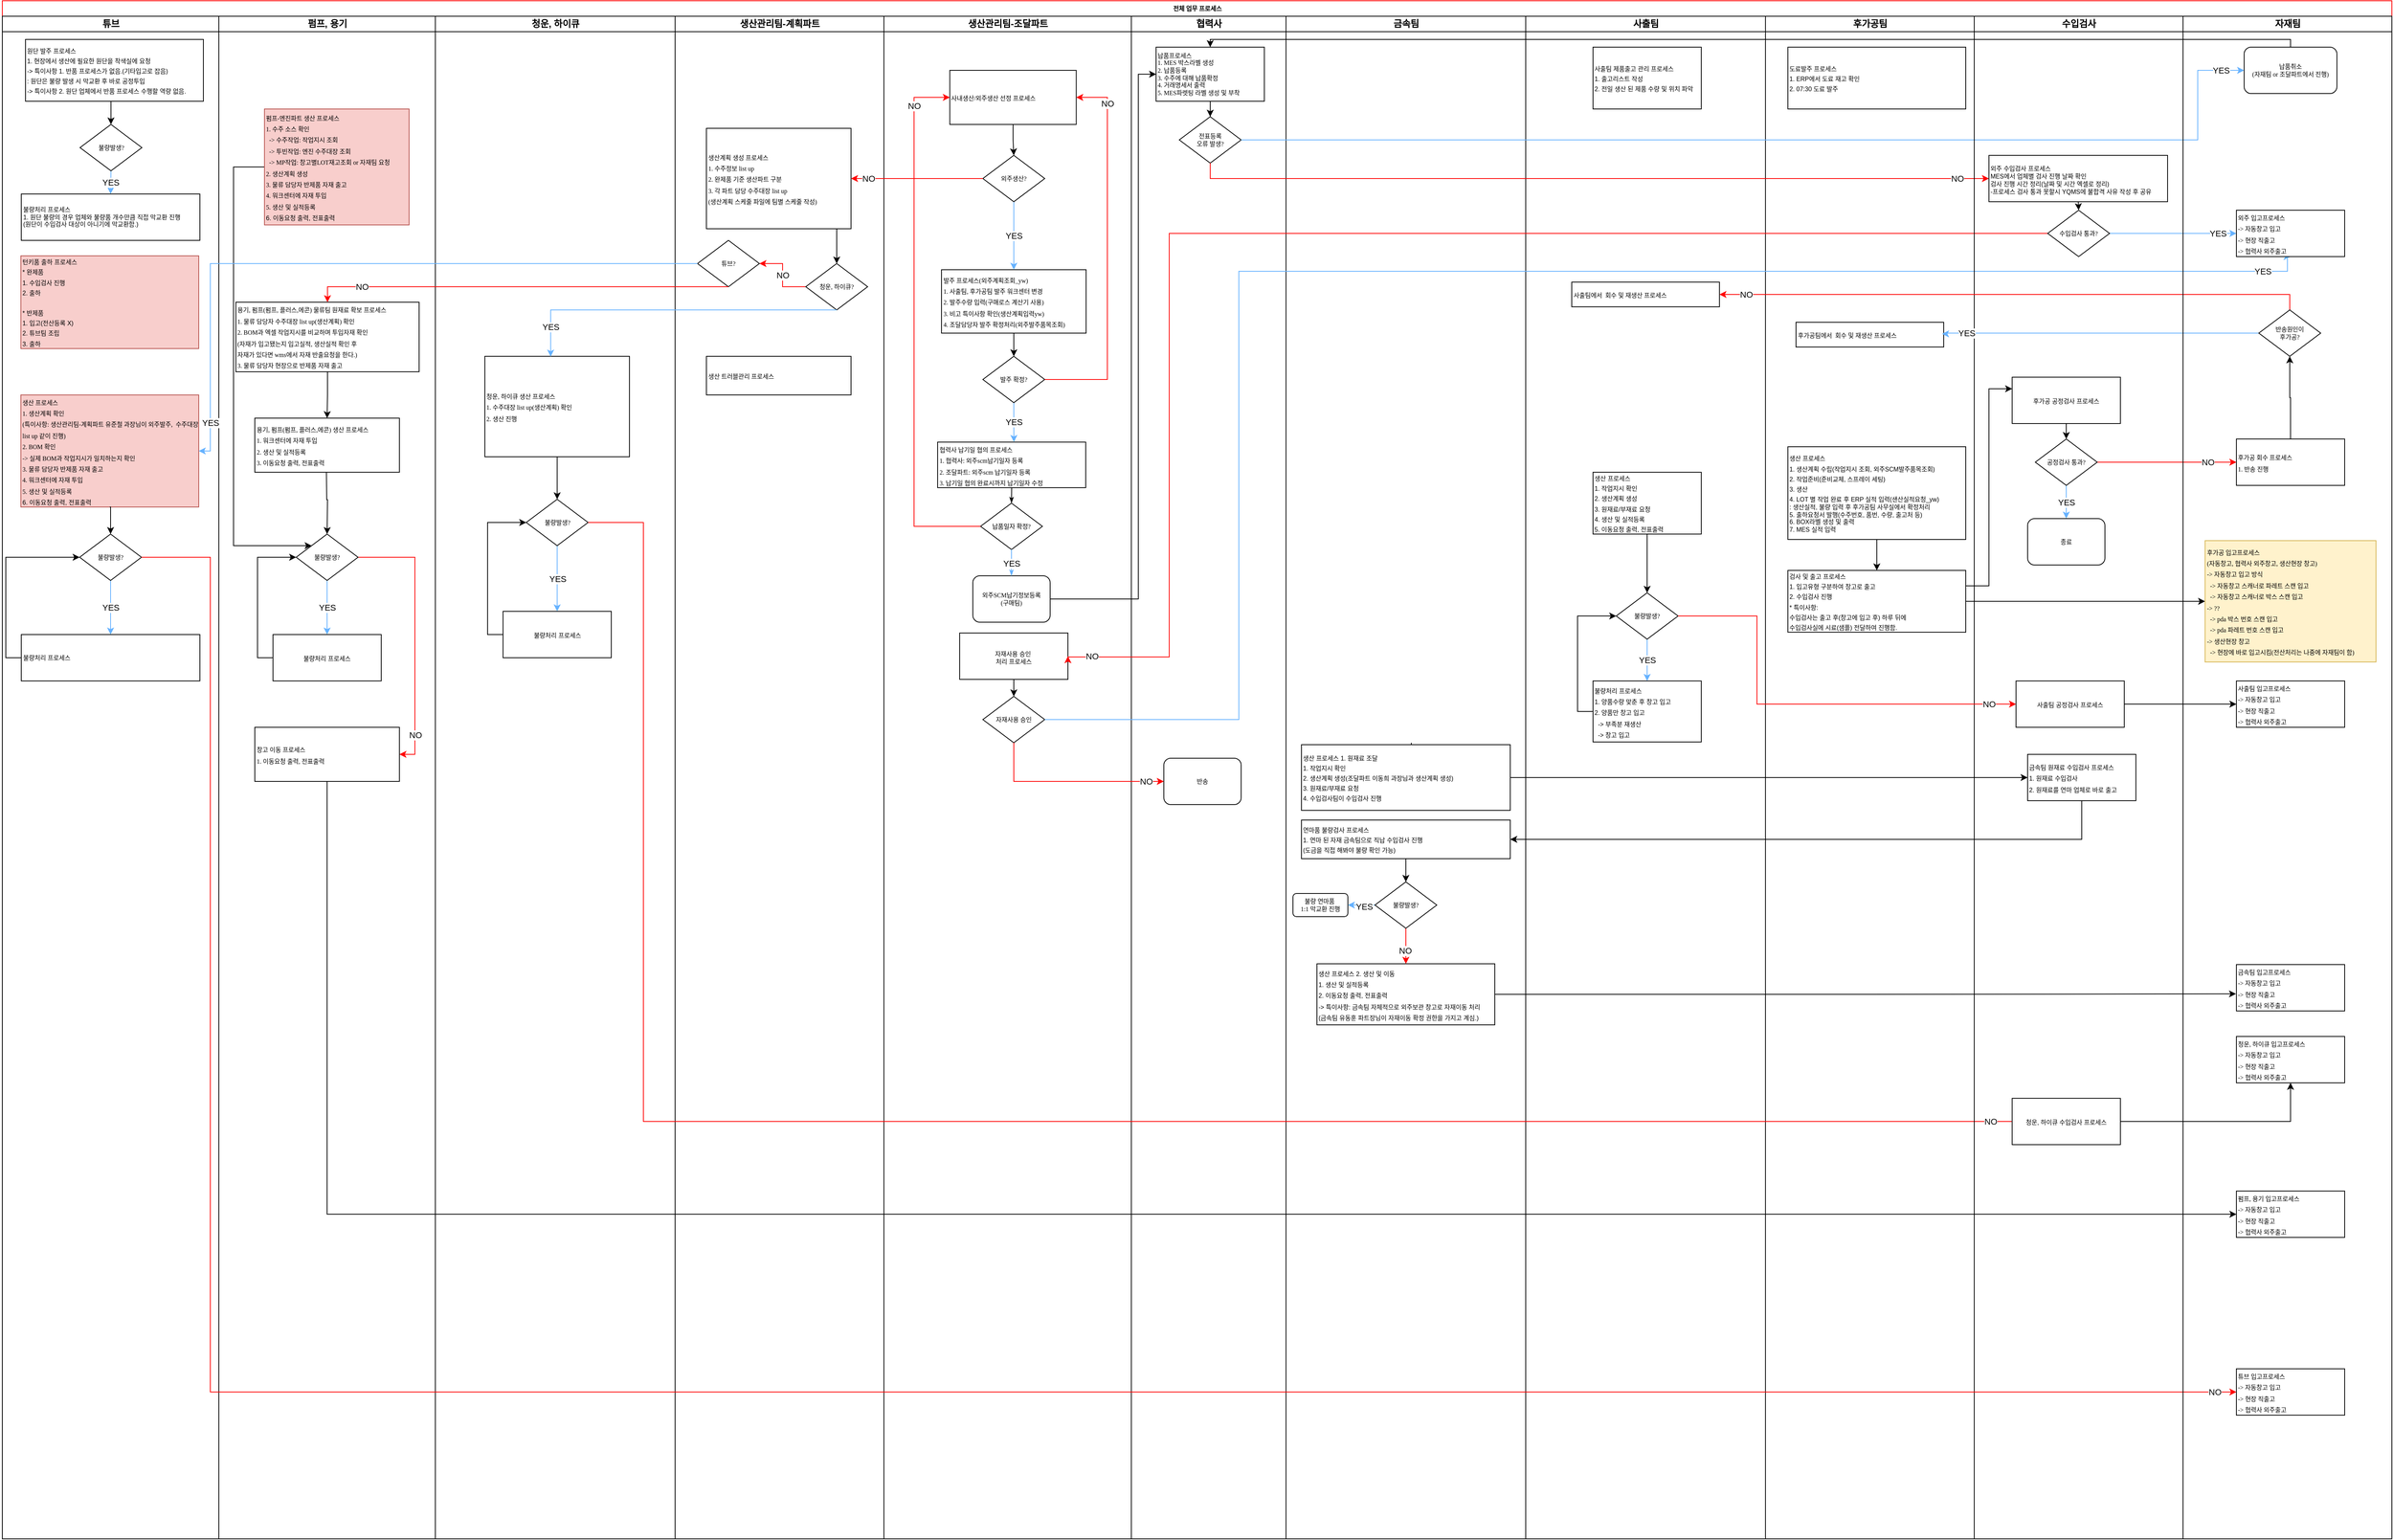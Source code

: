 <mxfile version="24.3.1" type="github">
  <diagram name="전제 업무흐름도" id="74e2e168-ea6b-b213-b513-2b3c1d86103e">
    <mxGraphModel dx="2787" dy="1645" grid="1" gridSize="10" guides="1" tooltips="1" connect="1" arrows="1" fold="1" page="1" pageScale="1" pageWidth="1100" pageHeight="850" background="none" math="0" shadow="0">
      <root>
        <mxCell id="0" />
        <mxCell id="1" parent="0" />
        <mxCell id="lvfCB4eY2tcOJgBGcnWr-17" value="전체 업무 프로세스" style="swimlane;html=1;childLayout=stackLayout;startSize=20;rounded=0;shadow=0;labelBackgroundColor=none;strokeWidth=1;fontFamily=Verdana;fontSize=8;align=center;strokeColor=#FF0000;" parent="1" vertex="1">
          <mxGeometry x="-139" y="-220" width="3090" height="1990" as="geometry" />
        </mxCell>
        <mxCell id="uqOfZayD8FsMnY-ltgmB-1" value="튜브" style="swimlane;html=1;startSize=20;" parent="lvfCB4eY2tcOJgBGcnWr-17" vertex="1">
          <mxGeometry y="20" width="280" height="1970" as="geometry" />
        </mxCell>
        <mxCell id="uqOfZayD8FsMnY-ltgmB-2" value="&lt;span style=&quot;font-family: Verdana; font-size: 8px;&quot;&gt;생산 프로세스&lt;/span&gt;&lt;div&gt;&lt;span style=&quot;font-family: Verdana; font-size: 8px;&quot;&gt;1. 생산계획 확인&amp;nbsp;&lt;/span&gt;&lt;/div&gt;&lt;div&gt;&lt;span style=&quot;font-family: Verdana; font-size: 8px;&quot;&gt;(특이사항: 생산관리팀-계획파트 유준철 과장님이 외주발주,&amp;nbsp; 수주대장 list up 같이 진행)&lt;/span&gt;&lt;/div&gt;&lt;div&gt;&lt;div&gt;&lt;span style=&quot;font-family: Verdana; font-size: 8px; background-color: initial;&quot;&gt;2. BOM 확인&lt;/span&gt;&lt;br&gt;&lt;/div&gt;&lt;div&gt;&lt;span style=&quot;font-family: Verdana; font-size: 8px;&quot;&gt;-&amp;gt; 실제 BOM과 작업지시가 일치하는지 확인&lt;/span&gt;&lt;/div&gt;&lt;div&gt;&lt;span style=&quot;font-family: Verdana; font-size: 8px; background-color: initial;&quot;&gt;3. 물류 담당자 반제품 자재 출고&lt;/span&gt;&lt;/div&gt;&lt;div&gt;&lt;span style=&quot;font-family: Verdana; font-size: 8px; background-color: initial;&quot;&gt;4. 워크센터에 자재 투입&lt;/span&gt;&lt;/div&gt;&lt;div&gt;&lt;div&gt;&lt;span style=&quot;font-family: Verdana; font-size: 8px;&quot;&gt;5.&amp;nbsp;&lt;/span&gt;&lt;span style=&quot;font-size: 8px; background-color: initial;&quot;&gt;생산 및 실적등록&lt;/span&gt;&lt;/div&gt;&lt;span style=&quot;font-size: 8px;&quot;&gt;6. 이동요청 출력, 전표출력&lt;/span&gt;&lt;/div&gt;&lt;/div&gt;" style="rounded=0;whiteSpace=wrap;html=1;align=left;fillColor=#f8cecc;strokeColor=#b85450;" parent="uqOfZayD8FsMnY-ltgmB-1" vertex="1">
          <mxGeometry x="24" y="490" width="230" height="145" as="geometry" />
        </mxCell>
        <mxCell id="uqOfZayD8FsMnY-ltgmB-5" value="YES" style="edgeStyle=orthogonalEdgeStyle;rounded=0;orthogonalLoop=1;jettySize=auto;html=1;strokeColor=#66B2FF;" parent="uqOfZayD8FsMnY-ltgmB-1" source="uqOfZayD8FsMnY-ltgmB-6" target="uqOfZayD8FsMnY-ltgmB-9" edge="1">
          <mxGeometry relative="1" as="geometry" />
        </mxCell>
        <mxCell id="uqOfZayD8FsMnY-ltgmB-6" value="불량발생?" style="rhombus;whiteSpace=wrap;html=1;rounded=0;shadow=0;labelBackgroundColor=none;strokeWidth=1;fontFamily=Verdana;fontSize=8;align=center;" parent="uqOfZayD8FsMnY-ltgmB-1" vertex="1">
          <mxGeometry x="100" y="670" width="80" height="60" as="geometry" />
        </mxCell>
        <mxCell id="uqOfZayD8FsMnY-ltgmB-7" style="edgeStyle=orthogonalEdgeStyle;rounded=0;orthogonalLoop=1;jettySize=auto;html=1;exitX=0.5;exitY=1;exitDx=0;exitDy=0;entryX=0.5;entryY=0;entryDx=0;entryDy=0;" parent="uqOfZayD8FsMnY-ltgmB-1" edge="1" target="uqOfZayD8FsMnY-ltgmB-6" source="uqOfZayD8FsMnY-ltgmB-2">
          <mxGeometry relative="1" as="geometry">
            <mxPoint x="144.41" y="553" as="sourcePoint" />
            <mxPoint x="144.41" y="698" as="targetPoint" />
          </mxGeometry>
        </mxCell>
        <mxCell id="uqOfZayD8FsMnY-ltgmB-8" style="edgeStyle=orthogonalEdgeStyle;rounded=0;orthogonalLoop=1;jettySize=auto;html=1;exitX=0;exitY=0.5;exitDx=0;exitDy=0;entryX=0;entryY=0.5;entryDx=0;entryDy=0;" parent="uqOfZayD8FsMnY-ltgmB-1" source="uqOfZayD8FsMnY-ltgmB-9" target="uqOfZayD8FsMnY-ltgmB-6" edge="1">
          <mxGeometry relative="1" as="geometry" />
        </mxCell>
        <mxCell id="uqOfZayD8FsMnY-ltgmB-9" value="&lt;div style=&quot;font-size: 8px;&quot;&gt;&lt;span style=&quot;text-align: center;&quot;&gt;불량처리 프로세스&lt;/span&gt;&lt;br&gt;&lt;/div&gt;" style="rounded=0;whiteSpace=wrap;html=1;align=left;fontSize=8;" parent="uqOfZayD8FsMnY-ltgmB-1" vertex="1">
          <mxGeometry x="24.5" y="800" width="231" height="60" as="geometry" />
        </mxCell>
        <mxCell id="x_VAh8OjQokPqj9Za_kJ-24" style="edgeStyle=orthogonalEdgeStyle;rounded=0;orthogonalLoop=1;jettySize=auto;html=1;exitX=0.5;exitY=1;exitDx=0;exitDy=0;entryX=0.5;entryY=0;entryDx=0;entryDy=0;" edge="1" parent="uqOfZayD8FsMnY-ltgmB-1" source="uqOfZayD8FsMnY-ltgmB-40" target="x_VAh8OjQokPqj9Za_kJ-22">
          <mxGeometry relative="1" as="geometry" />
        </mxCell>
        <mxCell id="uqOfZayD8FsMnY-ltgmB-40" value="&lt;span style=&quot;font-size: 8px;&quot;&gt;원단 발주 프로세스&lt;/span&gt;&lt;div&gt;&lt;span style=&quot;font-size: 8px;&quot;&gt;1. 현장에서 생산에 필요한 원단을 착색실에 요청&lt;br&gt;&lt;/span&gt;&lt;div&gt;&lt;span style=&quot;font-size: 8px;&quot;&gt;-&amp;gt; 특이사항 1.&amp;nbsp;&lt;/span&gt;&lt;span style=&quot;font-size: 8px; background-color: initial;&quot;&gt;반품 프로세스가 없음.(기타입고로 잡음)&amp;nbsp;&lt;/span&gt;&lt;/div&gt;&lt;/div&gt;&lt;div&gt;&lt;span style=&quot;font-size: 8px; background-color: initial;&quot;&gt;:&amp;nbsp;&lt;/span&gt;&lt;span style=&quot;font-size: 8px; background-color: initial;&quot;&gt;원단은 불량 발생 시 막교환 후 바로 공정투입&lt;/span&gt;&lt;/div&gt;&lt;div&gt;&lt;span style=&quot;font-size: 8px; background-color: initial;&quot;&gt;-&amp;gt; 특이사항 2. 원단 업체에서 반품 프로세스 수행할 역량 없음.&lt;/span&gt;&lt;/div&gt;" style="rounded=0;whiteSpace=wrap;html=1;align=left;fontSize=11;fontFamily=Helvetica;" parent="uqOfZayD8FsMnY-ltgmB-1" vertex="1">
          <mxGeometry x="30" y="30" width="230" height="80" as="geometry" />
        </mxCell>
        <mxCell id="uqOfZayD8FsMnY-ltgmB-41" value="&lt;span style=&quot;font-size: 8px;&quot;&gt;턴키품 출하 프로세스&lt;/span&gt;&lt;div&gt;&lt;span style=&quot;font-size: 8px;&quot;&gt;* 완제품&lt;/span&gt;&lt;/div&gt;&lt;div&gt;&lt;span style=&quot;font-size: 8px;&quot;&gt;1. 수입검사 진행&lt;br&gt;&lt;/span&gt;&lt;div&gt;&lt;span style=&quot;font-size: 8px;&quot;&gt;2. 출하&lt;/span&gt;&lt;/div&gt;&lt;/div&gt;&lt;div&gt;&lt;span style=&quot;font-size: 8px;&quot;&gt;&lt;br&gt;&lt;/span&gt;&lt;/div&gt;&lt;div&gt;&lt;span style=&quot;font-size: 8px;&quot;&gt;* 반제품&lt;/span&gt;&lt;/div&gt;&lt;div&gt;&lt;span style=&quot;font-size: 8px;&quot;&gt;1. 입고(전산등록 X)&lt;/span&gt;&lt;/div&gt;&lt;div&gt;&lt;span style=&quot;font-size: 8px;&quot;&gt;2. 튜브팀 조립&lt;/span&gt;&lt;/div&gt;&lt;div&gt;&lt;span style=&quot;font-size: 8px;&quot;&gt;3. 출하&lt;/span&gt;&lt;/div&gt;" style="rounded=0;whiteSpace=wrap;html=1;align=left;fontSize=11;fontFamily=Helvetica;fillColor=#f8cecc;strokeColor=#b85450;" parent="uqOfZayD8FsMnY-ltgmB-1" vertex="1">
          <mxGeometry x="24" y="310" width="230" height="120" as="geometry" />
        </mxCell>
        <mxCell id="x_VAh8OjQokPqj9Za_kJ-25" value="YES" style="edgeStyle=orthogonalEdgeStyle;rounded=0;orthogonalLoop=1;jettySize=auto;html=1;exitX=0.5;exitY=1;exitDx=0;exitDy=0;entryX=0.5;entryY=0;entryDx=0;entryDy=0;strokeColor=#66B2FF;" edge="1" parent="uqOfZayD8FsMnY-ltgmB-1" source="x_VAh8OjQokPqj9Za_kJ-22" target="x_VAh8OjQokPqj9Za_kJ-23">
          <mxGeometry relative="1" as="geometry" />
        </mxCell>
        <mxCell id="x_VAh8OjQokPqj9Za_kJ-22" value="불량발생?" style="rhombus;whiteSpace=wrap;html=1;rounded=0;shadow=0;labelBackgroundColor=none;strokeWidth=1;fontFamily=Verdana;fontSize=8;align=center;" vertex="1" parent="uqOfZayD8FsMnY-ltgmB-1">
          <mxGeometry x="100.5" y="140" width="80" height="60" as="geometry" />
        </mxCell>
        <mxCell id="x_VAh8OjQokPqj9Za_kJ-23" value="&lt;div style=&quot;font-size: 8px;&quot;&gt;&lt;span style=&quot;font-size: 8px; background-color: initial;&quot;&gt;불량처리 프로세스&lt;/span&gt;&lt;/div&gt;&lt;div style=&quot;font-size: 8px;&quot;&gt;&lt;font style=&quot;font-size: 8px;&quot;&gt;1. 원단 불량의 경우 업체와 불량품 개수만큼 직접 막교환 진행&lt;/font&gt;&lt;/div&gt;&lt;div style=&quot;font-size: 8px;&quot;&gt;&lt;font style=&quot;font-size: 8px;&quot;&gt;(원단이 수입검사 대상이 아니기에 막교환함.)&lt;/font&gt;&lt;/div&gt;" style="rounded=0;whiteSpace=wrap;html=1;align=left;fontSize=8;" vertex="1" parent="uqOfZayD8FsMnY-ltgmB-1">
          <mxGeometry x="24.5" y="230" width="231" height="60" as="geometry" />
        </mxCell>
        <mxCell id="lvfCB4eY2tcOJgBGcnWr-20" value="펌프, 용기" style="swimlane;html=1;startSize=20;" parent="lvfCB4eY2tcOJgBGcnWr-17" vertex="1">
          <mxGeometry x="280" y="20" width="280" height="1970" as="geometry" />
        </mxCell>
        <mxCell id="x_VAh8OjQokPqj9Za_kJ-17" value="" style="edgeStyle=orthogonalEdgeStyle;rounded=0;orthogonalLoop=1;jettySize=auto;html=1;" edge="1" parent="lvfCB4eY2tcOJgBGcnWr-20" source="lvfCB4eY2tcOJgBGcnWr-21" target="x_VAh8OjQokPqj9Za_kJ-16">
          <mxGeometry relative="1" as="geometry" />
        </mxCell>
        <mxCell id="lvfCB4eY2tcOJgBGcnWr-21" value="&lt;span style=&quot;background-color: initial; font-family: Verdana; font-size: 8px;&quot;&gt;용기,&amp;nbsp;&lt;/span&gt;&lt;span style=&quot;background-color: initial; font-family: Verdana; font-size: 8px;&quot;&gt;펌프(펌프, 플러스,에콘)&lt;/span&gt;&lt;span style=&quot;background-color: initial; font-family: Verdana; font-size: 8px;&quot;&gt;&amp;nbsp;&lt;/span&gt;&lt;font face=&quot;Verdana&quot;&gt;&lt;span style=&quot;font-size: 8px;&quot;&gt;물류팀 원재료 확보 프로세스&lt;br&gt;&lt;/span&gt;&lt;/font&gt;&lt;div&gt;&lt;span style=&quot;font-family: Verdana; font-size: 8px;&quot;&gt;1. 물류 담당자 수주대장 list up(생산계획) 확인&lt;/span&gt;&lt;/div&gt;&lt;div&gt;&lt;span style=&quot;font-family: Verdana; font-size: 8px;&quot;&gt;2.&amp;nbsp;&lt;/span&gt;&lt;span style=&quot;background-color: initial; font-size: 8px;&quot;&gt;&lt;font face=&quot;Verdana&quot;&gt;BOM과 엑셀 작업지시를 비교하며 투입자재 확인&lt;/font&gt;&lt;/span&gt;&lt;/div&gt;&lt;div&gt;&lt;font face=&quot;Verdana&quot;&gt;&lt;span style=&quot;font-size: 8px;&quot;&gt;(자재가 입고됐는지 입고실적, 생산실적 확인 후&amp;nbsp;&lt;/span&gt;&lt;/font&gt;&lt;/div&gt;&lt;div&gt;&lt;font face=&quot;Verdana&quot;&gt;&lt;span style=&quot;font-size: 8px;&quot;&gt;자재가 있다면 wms에서 자재 반출요청을 한다.)&amp;nbsp;&lt;/span&gt;&lt;/font&gt;&lt;/div&gt;&lt;div&gt;&lt;span style=&quot;font-family: Verdana; font-size: 8px; background-color: initial;&quot;&gt;3. 물류 담당자 현장으로 반제품 자재 출고&lt;/span&gt;&lt;/div&gt;" style="rounded=0;whiteSpace=wrap;html=1;align=left;" parent="lvfCB4eY2tcOJgBGcnWr-20" vertex="1">
          <mxGeometry x="22" y="370" width="237" height="90" as="geometry" />
        </mxCell>
        <mxCell id="p5eEpcaX0zVZrQScbjed-17" style="edgeStyle=orthogonalEdgeStyle;rounded=0;orthogonalLoop=1;jettySize=auto;html=1;exitX=0;exitY=0.5;exitDx=0;exitDy=0;entryX=0;entryY=0;entryDx=0;entryDy=0;" parent="lvfCB4eY2tcOJgBGcnWr-20" source="p5eEpcaX0zVZrQScbjed-9" target="p5eEpcaX0zVZrQScbjed-16" edge="1">
          <mxGeometry relative="1" as="geometry">
            <Array as="points">
              <mxPoint x="19" y="195" />
              <mxPoint x="19" y="685" />
            </Array>
          </mxGeometry>
        </mxCell>
        <mxCell id="p5eEpcaX0zVZrQScbjed-9" value="&lt;span style=&quot;font-family: Verdana; font-size: 8px;&quot;&gt;펌프-엔진파트 생산 프로세스&lt;/span&gt;&lt;div&gt;&lt;span style=&quot;font-family: Verdana; font-size: 8px;&quot;&gt;1. 수주 소스 확인&lt;/span&gt;&lt;/div&gt;&lt;div&gt;&lt;span style=&quot;font-family: Verdana; font-size: 8px;&quot;&gt;&amp;nbsp; -&amp;gt; 수주작업: 작업지시 조회&lt;/span&gt;&lt;/div&gt;&lt;div&gt;&lt;span style=&quot;font-family: Verdana; font-size: 8px;&quot;&gt;&amp;nbsp; -&amp;gt; 투빈작업: 엔진 수주대장 조회&lt;/span&gt;&lt;/div&gt;&lt;div&gt;&lt;span style=&quot;font-family: Verdana; font-size: 8px;&quot;&gt;&amp;nbsp; -&amp;gt; MP작업: 창고별LOT재고조회 or 자재팀 요청&lt;/span&gt;&lt;/div&gt;&lt;div&gt;&lt;span style=&quot;font-family: Verdana; font-size: 8px;&quot;&gt;2. 생산계획 생성&lt;/span&gt;&lt;/div&gt;&lt;div&gt;&lt;span style=&quot;font-family: Verdana; font-size: 8px;&quot;&gt;3. 물류 담당자 반제품 자재 출고&lt;/span&gt;&lt;/div&gt;&lt;div&gt;&lt;span style=&quot;font-family: Verdana; font-size: 8px;&quot;&gt;4. 워크센터에 자재 투입&lt;/span&gt;&lt;/div&gt;&lt;div&gt;&lt;span style=&quot;font-family: Verdana; font-size: 8px;&quot;&gt;5.&amp;nbsp;&lt;/span&gt;&lt;span style=&quot;font-size: 8px; background-color: initial;&quot;&gt;생산 및 실적등록&lt;/span&gt;&lt;/div&gt;&lt;span style=&quot;font-size: 8px;&quot;&gt;6. 이동요청 출력, 전표출력&lt;/span&gt;" style="rounded=0;whiteSpace=wrap;html=1;align=left;fillColor=#f8cecc;strokeColor=#b85450;" parent="lvfCB4eY2tcOJgBGcnWr-20" vertex="1">
          <mxGeometry x="59" y="120" width="187" height="150" as="geometry" />
        </mxCell>
        <mxCell id="p5eEpcaX0zVZrQScbjed-23" value="YES" style="edgeStyle=orthogonalEdgeStyle;rounded=0;orthogonalLoop=1;jettySize=auto;html=1;strokeColor=#66B2FF;" parent="lvfCB4eY2tcOJgBGcnWr-20" source="p5eEpcaX0zVZrQScbjed-16" target="p5eEpcaX0zVZrQScbjed-20" edge="1">
          <mxGeometry relative="1" as="geometry" />
        </mxCell>
        <mxCell id="x_VAh8OjQokPqj9Za_kJ-20" value="NO" style="edgeStyle=orthogonalEdgeStyle;rounded=0;orthogonalLoop=1;jettySize=auto;html=1;exitX=1;exitY=0.5;exitDx=0;exitDy=0;entryX=1;entryY=0.5;entryDx=0;entryDy=0;strokeColor=#FF0000;" edge="1" parent="lvfCB4eY2tcOJgBGcnWr-20" source="p5eEpcaX0zVZrQScbjed-16" target="x_VAh8OjQokPqj9Za_kJ-19">
          <mxGeometry x="0.742" relative="1" as="geometry">
            <mxPoint as="offset" />
          </mxGeometry>
        </mxCell>
        <mxCell id="p5eEpcaX0zVZrQScbjed-16" value="불량발생?" style="rhombus;whiteSpace=wrap;html=1;rounded=0;shadow=0;labelBackgroundColor=none;strokeWidth=1;fontFamily=Verdana;fontSize=8;align=center;" parent="lvfCB4eY2tcOJgBGcnWr-20" vertex="1">
          <mxGeometry x="100" y="670" width="80" height="60" as="geometry" />
        </mxCell>
        <mxCell id="p5eEpcaX0zVZrQScbjed-18" style="edgeStyle=orthogonalEdgeStyle;rounded=0;orthogonalLoop=1;jettySize=auto;html=1;" parent="lvfCB4eY2tcOJgBGcnWr-20" edge="1">
          <mxGeometry relative="1" as="geometry">
            <mxPoint x="139" y="580" as="sourcePoint" />
            <mxPoint x="140" y="670" as="targetPoint" />
          </mxGeometry>
        </mxCell>
        <mxCell id="p5eEpcaX0zVZrQScbjed-29" style="edgeStyle=orthogonalEdgeStyle;rounded=0;orthogonalLoop=1;jettySize=auto;html=1;exitX=0;exitY=0.5;exitDx=0;exitDy=0;entryX=0;entryY=0.5;entryDx=0;entryDy=0;" parent="lvfCB4eY2tcOJgBGcnWr-20" source="p5eEpcaX0zVZrQScbjed-20" target="p5eEpcaX0zVZrQScbjed-16" edge="1">
          <mxGeometry relative="1" as="geometry" />
        </mxCell>
        <mxCell id="p5eEpcaX0zVZrQScbjed-20" value="&lt;font style=&quot;font-size: 8px;&quot;&gt;불량처리 프로세스&lt;/font&gt;" style="rounded=0;whiteSpace=wrap;html=1;" parent="lvfCB4eY2tcOJgBGcnWr-20" vertex="1">
          <mxGeometry x="70" y="800" width="140" height="60" as="geometry" />
        </mxCell>
        <mxCell id="x_VAh8OjQokPqj9Za_kJ-16" value="&lt;div&gt;&lt;font face=&quot;Verdana&quot;&gt;&lt;span style=&quot;font-size: 8px;&quot;&gt;용기, 펌프(펌프, 플러스,에콘) 생산 프로세스&lt;/span&gt;&lt;/font&gt;&lt;/div&gt;&lt;div&gt;&lt;font face=&quot;Verdana&quot;&gt;&lt;span style=&quot;font-size: 8px;&quot;&gt;1. 워크센터에 자재 투입&lt;/span&gt;&lt;/font&gt;&lt;/div&gt;&lt;div&gt;&lt;font face=&quot;Verdana&quot;&gt;&lt;span style=&quot;font-size: 8px;&quot;&gt;2. 생산 및 실적등록&lt;/span&gt;&lt;/font&gt;&lt;/div&gt;&lt;div&gt;&lt;font face=&quot;Verdana&quot;&gt;&lt;span style=&quot;font-size: 8px;&quot;&gt;3. 이동요청 출력, 전표출력&lt;/span&gt;&lt;/font&gt;&lt;/div&gt;" style="rounded=0;whiteSpace=wrap;html=1;align=left;" vertex="1" parent="lvfCB4eY2tcOJgBGcnWr-20">
          <mxGeometry x="46.5" y="520" width="187" height="70" as="geometry" />
        </mxCell>
        <mxCell id="x_VAh8OjQokPqj9Za_kJ-19" value="&lt;div&gt;&lt;font face=&quot;Verdana&quot;&gt;&lt;span style=&quot;font-size: 8px;&quot;&gt;창고 이동 프로세스&lt;/span&gt;&lt;/font&gt;&lt;/div&gt;&lt;div&gt;&lt;font face=&quot;Verdana&quot;&gt;&lt;span style=&quot;font-size: 8px;&quot;&gt;1.&lt;/span&gt;&lt;/font&gt;&lt;span style=&quot;font-size: 8px; font-family: Verdana; background-color: initial;&quot;&gt;&amp;nbsp;이동요청 출력, 전표출력&lt;/span&gt;&lt;/div&gt;" style="rounded=0;whiteSpace=wrap;html=1;align=left;" vertex="1" parent="lvfCB4eY2tcOJgBGcnWr-20">
          <mxGeometry x="46.5" y="920" width="187" height="70" as="geometry" />
        </mxCell>
        <mxCell id="lvfCB4eY2tcOJgBGcnWr-22" value="청운, 하이큐" style="swimlane;html=1;startSize=20;" parent="lvfCB4eY2tcOJgBGcnWr-17" vertex="1">
          <mxGeometry x="560" y="20" width="310" height="1970" as="geometry" />
        </mxCell>
        <mxCell id="p5eEpcaX0zVZrQScbjed-19" value="" style="edgeStyle=orthogonalEdgeStyle;rounded=0;orthogonalLoop=1;jettySize=auto;html=1;" parent="lvfCB4eY2tcOJgBGcnWr-22" source="lvfCB4eY2tcOJgBGcnWr-23" target="p5eEpcaX0zVZrQScbjed-15" edge="1">
          <mxGeometry relative="1" as="geometry" />
        </mxCell>
        <mxCell id="lvfCB4eY2tcOJgBGcnWr-23" value="&lt;div&gt;&lt;font face=&quot;Verdana&quot;&gt;&lt;span style=&quot;font-size: 8px;&quot;&gt;청운, 하이큐 생산 프로세스&lt;/span&gt;&lt;/font&gt;&lt;/div&gt;&lt;div&gt;&lt;font face=&quot;Verdana&quot;&gt;&lt;span style=&quot;font-size: 8px;&quot;&gt;1.&amp;nbsp;&lt;/span&gt;&lt;/font&gt;&lt;span style=&quot;font-family: Verdana; font-size: 8px; background-color: initial;&quot;&gt;수주대장 list up(생산계획) 확인&lt;/span&gt;&lt;/div&gt;&lt;div&gt;&lt;span style=&quot;font-family: Verdana; font-size: 8px; background-color: initial;&quot;&gt;2. 생산 진행&lt;/span&gt;&lt;/div&gt;" style="rounded=0;whiteSpace=wrap;html=1;align=left;" parent="lvfCB4eY2tcOJgBGcnWr-22" vertex="1">
          <mxGeometry x="64" y="440" width="187" height="130" as="geometry" />
        </mxCell>
        <mxCell id="p5eEpcaX0zVZrQScbjed-24" value="YES" style="edgeStyle=orthogonalEdgeStyle;rounded=0;orthogonalLoop=1;jettySize=auto;html=1;strokeColor=#66B2FF;" parent="lvfCB4eY2tcOJgBGcnWr-22" source="p5eEpcaX0zVZrQScbjed-15" target="p5eEpcaX0zVZrQScbjed-21" edge="1">
          <mxGeometry relative="1" as="geometry" />
        </mxCell>
        <mxCell id="p5eEpcaX0zVZrQScbjed-15" value="불량발생?" style="rhombus;whiteSpace=wrap;html=1;rounded=0;shadow=0;labelBackgroundColor=none;strokeWidth=1;fontFamily=Verdana;fontSize=8;align=center;" parent="lvfCB4eY2tcOJgBGcnWr-22" vertex="1">
          <mxGeometry x="117.5" y="625" width="80" height="60" as="geometry" />
        </mxCell>
        <mxCell id="p5eEpcaX0zVZrQScbjed-28" style="edgeStyle=orthogonalEdgeStyle;rounded=0;orthogonalLoop=1;jettySize=auto;html=1;exitX=0;exitY=0.5;exitDx=0;exitDy=0;entryX=0;entryY=0.5;entryDx=0;entryDy=0;" parent="lvfCB4eY2tcOJgBGcnWr-22" source="p5eEpcaX0zVZrQScbjed-21" target="p5eEpcaX0zVZrQScbjed-15" edge="1">
          <mxGeometry relative="1" as="geometry" />
        </mxCell>
        <mxCell id="p5eEpcaX0zVZrQScbjed-21" value="&lt;font style=&quot;font-size: 8px;&quot;&gt;불량처리 프로세스&lt;/font&gt;" style="rounded=0;whiteSpace=wrap;html=1;" parent="lvfCB4eY2tcOJgBGcnWr-22" vertex="1">
          <mxGeometry x="87.5" y="770" width="140" height="60" as="geometry" />
        </mxCell>
        <mxCell id="lvfCB4eY2tcOJgBGcnWr-24" value="생산관리팀-계획파트" style="swimlane;html=1;startSize=20;" parent="lvfCB4eY2tcOJgBGcnWr-17" vertex="1">
          <mxGeometry x="870" y="20" width="270" height="1970" as="geometry" />
        </mxCell>
        <mxCell id="lvfCB4eY2tcOJgBGcnWr-25" value="" style="edgeStyle=orthogonalEdgeStyle;rounded=0;orthogonalLoop=1;jettySize=auto;html=1;" parent="lvfCB4eY2tcOJgBGcnWr-24" source="lvfCB4eY2tcOJgBGcnWr-26" target="lvfCB4eY2tcOJgBGcnWr-27" edge="1">
          <mxGeometry relative="1" as="geometry">
            <Array as="points">
              <mxPoint x="209" y="290" />
              <mxPoint x="209" y="290" />
            </Array>
          </mxGeometry>
        </mxCell>
        <mxCell id="lvfCB4eY2tcOJgBGcnWr-26" value="&lt;div&gt;&lt;font face=&quot;Verdana&quot;&gt;&lt;span style=&quot;font-size: 8px;&quot;&gt;생산계획 생성 프로세스&lt;/span&gt;&lt;/font&gt;&lt;/div&gt;&lt;div&gt;&lt;font face=&quot;Verdana&quot;&gt;&lt;span style=&quot;font-size: 8px;&quot;&gt;1. 수주정보 list up&lt;/span&gt;&lt;/font&gt;&lt;/div&gt;&lt;div&gt;&lt;font face=&quot;Verdana&quot;&gt;&lt;span style=&quot;font-size: 8px;&quot;&gt;2. 완제품 기준 생산파트 구분&lt;/span&gt;&lt;/font&gt;&lt;/div&gt;&lt;div&gt;&lt;font face=&quot;Verdana&quot;&gt;&lt;span style=&quot;font-size: 8px;&quot;&gt;3. 각 파트 담당 수주대장 list up&lt;/span&gt;&lt;/font&gt;&lt;/div&gt;&lt;div&gt;&lt;font face=&quot;Verdana&quot;&gt;&lt;span style=&quot;font-size: 8px;&quot;&gt;(&lt;/span&gt;&lt;/font&gt;&lt;span style=&quot;font-size: 8px; font-family: Verdana; background-color: initial;&quot;&gt;생산계획 스케줄 파일에 팀별 스케줄 작성)&lt;/span&gt;&lt;/div&gt;" style="rounded=0;whiteSpace=wrap;html=1;align=left;" parent="lvfCB4eY2tcOJgBGcnWr-24" vertex="1">
          <mxGeometry x="40.5" y="145" width="187" height="130" as="geometry" />
        </mxCell>
        <mxCell id="uqOfZayD8FsMnY-ltgmB-38" value="NO" style="edgeStyle=orthogonalEdgeStyle;rounded=0;orthogonalLoop=1;jettySize=auto;html=1;exitX=0;exitY=0.5;exitDx=0;exitDy=0;entryX=1;entryY=0.5;entryDx=0;entryDy=0;strokeColor=#FF0000;" parent="lvfCB4eY2tcOJgBGcnWr-24" source="lvfCB4eY2tcOJgBGcnWr-27" target="uqOfZayD8FsMnY-ltgmB-37" edge="1">
          <mxGeometry relative="1" as="geometry" />
        </mxCell>
        <mxCell id="lvfCB4eY2tcOJgBGcnWr-27" value="청운, 하이큐?" style="rhombus;whiteSpace=wrap;html=1;rounded=0;shadow=0;labelBackgroundColor=none;strokeWidth=1;fontFamily=Verdana;fontSize=8;align=center;" parent="lvfCB4eY2tcOJgBGcnWr-24" vertex="1">
          <mxGeometry x="169" y="320" width="80" height="60" as="geometry" />
        </mxCell>
        <mxCell id="p5eEpcaX0zVZrQScbjed-31" value="&lt;font face=&quot;Verdana&quot;&gt;&lt;span style=&quot;font-size: 8px;&quot;&gt;생산 트러블관리 프로세스&lt;/span&gt;&lt;/font&gt;" style="rounded=0;whiteSpace=wrap;html=1;align=left;" parent="lvfCB4eY2tcOJgBGcnWr-24" vertex="1">
          <mxGeometry x="40.5" y="440" width="187" height="50" as="geometry" />
        </mxCell>
        <mxCell id="uqOfZayD8FsMnY-ltgmB-37" value="튜브?" style="rhombus;whiteSpace=wrap;html=1;rounded=0;shadow=0;labelBackgroundColor=none;strokeWidth=1;fontFamily=Verdana;fontSize=8;align=center;" parent="lvfCB4eY2tcOJgBGcnWr-24" vertex="1">
          <mxGeometry x="29" y="290" width="80" height="60" as="geometry" />
        </mxCell>
        <mxCell id="lvfCB4eY2tcOJgBGcnWr-28" value="생산관리팀-조달파트" style="swimlane;html=1;startSize=20;" parent="lvfCB4eY2tcOJgBGcnWr-17" vertex="1">
          <mxGeometry x="1140" y="20" width="320" height="1970" as="geometry" />
        </mxCell>
        <mxCell id="lvfCB4eY2tcOJgBGcnWr-29" value="&lt;span style=&quot;font-family: Verdana; font-size: 8px;&quot;&gt;협력사 납기일 협의 프로세스&lt;br&gt;&lt;/span&gt;&lt;div&gt;&lt;span style=&quot;font-family: Verdana; font-size: 8px;&quot;&gt;1.&amp;nbsp;&lt;/span&gt;&lt;span style=&quot;font-family: Verdana; font-size: 8px; background-color: initial;&quot;&gt;협력사: 외주scm납기일자 등록&lt;/span&gt;&lt;/div&gt;&lt;div&gt;&lt;span style=&quot;font-family: Verdana; font-size: 8px;&quot;&gt;2.&amp;nbsp;&lt;/span&gt;&lt;span style=&quot;font-family: Verdana; font-size: 8px; background-color: initial;&quot;&gt;조달파트: 외주scm 납기일자 등록&lt;/span&gt;&lt;/div&gt;&lt;div&gt;&lt;span style=&quot;font-family: Verdana; font-size: 8px; background-color: initial;&quot;&gt;3. 납기일 협의 완료시까지 납기일자 수정&lt;/span&gt;&lt;/div&gt;" style="rounded=0;whiteSpace=wrap;html=1;align=left;" parent="lvfCB4eY2tcOJgBGcnWr-28" vertex="1">
          <mxGeometry x="69.5" y="551" width="191.5" height="59" as="geometry" />
        </mxCell>
        <mxCell id="lvfCB4eY2tcOJgBGcnWr-30" value="&lt;span style=&quot;color: rgb(0, 0, 0); font-family: Verdana; font-size: 8px; font-style: normal; font-variant-ligatures: normal; font-variant-caps: normal; font-weight: 400; letter-spacing: normal; orphans: 2; text-align: center; text-indent: 0px; text-transform: none; widows: 2; word-spacing: 0px; -webkit-text-stroke-width: 0px; white-space: normal; background-color: rgb(251, 251, 251); text-decoration-thickness: initial; text-decoration-style: initial; text-decoration-color: initial; display: inline !important; float: none;&quot;&gt;납품일자 확정?&lt;/span&gt;" style="rhombus;whiteSpace=wrap;html=1;rounded=0;shadow=0;labelBackgroundColor=none;strokeWidth=1;fontFamily=Verdana;fontSize=8;align=center;" parent="lvfCB4eY2tcOJgBGcnWr-28" vertex="1">
          <mxGeometry x="125" y="630" width="80" height="60" as="geometry" />
        </mxCell>
        <mxCell id="lvfCB4eY2tcOJgBGcnWr-31" style="edgeStyle=orthogonalEdgeStyle;rounded=1;html=1;labelBackgroundColor=none;startArrow=none;startFill=0;startSize=5;endArrow=classicThin;endFill=1;endSize=5;jettySize=auto;orthogonalLoop=1;strokeWidth=1;fontFamily=Verdana;fontSize=8;exitX=0.5;exitY=1;exitDx=0;exitDy=0;entryX=0.5;entryY=0;entryDx=0;entryDy=0;" parent="lvfCB4eY2tcOJgBGcnWr-28" source="lvfCB4eY2tcOJgBGcnWr-29" target="lvfCB4eY2tcOJgBGcnWr-30" edge="1">
          <mxGeometry relative="1" as="geometry">
            <mxPoint x="120" y="493" as="sourcePoint" />
            <mxPoint x="190" y="498" as="targetPoint" />
          </mxGeometry>
        </mxCell>
        <mxCell id="lvfCB4eY2tcOJgBGcnWr-35" style="edgeStyle=orthogonalEdgeStyle;rounded=0;orthogonalLoop=1;jettySize=auto;html=1;entryX=0.5;entryY=0;entryDx=0;entryDy=0;" parent="lvfCB4eY2tcOJgBGcnWr-28" source="lvfCB4eY2tcOJgBGcnWr-36" target="lvfCB4eY2tcOJgBGcnWr-37" edge="1">
          <mxGeometry relative="1" as="geometry" />
        </mxCell>
        <mxCell id="lvfCB4eY2tcOJgBGcnWr-36" value="&lt;font style=&quot;font-size: 8px;&quot;&gt;자재사용 승인&amp;nbsp;&lt;/font&gt;&lt;div style=&quot;font-size: 8px;&quot;&gt;&lt;font style=&quot;font-size: 8px;&quot;&gt;처리&amp;nbsp;&lt;span style=&quot;background-color: initial;&quot;&gt;프로세스&lt;/span&gt;&lt;/font&gt;&lt;/div&gt;" style="rounded=0;whiteSpace=wrap;html=1;" parent="lvfCB4eY2tcOJgBGcnWr-28" vertex="1">
          <mxGeometry x="98" y="798" width="140" height="60" as="geometry" />
        </mxCell>
        <mxCell id="lvfCB4eY2tcOJgBGcnWr-37" value="자재사용 승인" style="rhombus;whiteSpace=wrap;html=1;rounded=0;shadow=0;labelBackgroundColor=none;strokeWidth=1;fontFamily=Verdana;fontSize=8;align=center;" parent="lvfCB4eY2tcOJgBGcnWr-28" vertex="1">
          <mxGeometry x="128" y="880" width="80" height="60" as="geometry" />
        </mxCell>
        <mxCell id="lvfCB4eY2tcOJgBGcnWr-38" value="YES" style="edgeStyle=orthogonalEdgeStyle;rounded=0;orthogonalLoop=1;jettySize=auto;html=1;strokeColor=#66B2FF;entryX=0.515;entryY=-0.003;entryDx=0;entryDy=0;entryPerimeter=0;" parent="lvfCB4eY2tcOJgBGcnWr-28" source="lvfCB4eY2tcOJgBGcnWr-39" target="lvfCB4eY2tcOJgBGcnWr-29" edge="1">
          <mxGeometry relative="1" as="geometry" />
        </mxCell>
        <mxCell id="lvfCB4eY2tcOJgBGcnWr-39" value="발주 확정?" style="rhombus;whiteSpace=wrap;html=1;rounded=0;shadow=0;labelBackgroundColor=none;strokeWidth=1;fontFamily=Verdana;fontSize=8;align=center;" parent="lvfCB4eY2tcOJgBGcnWr-28" vertex="1">
          <mxGeometry x="128" y="440" width="80" height="60" as="geometry" />
        </mxCell>
        <mxCell id="lvfCB4eY2tcOJgBGcnWr-40" value="" style="edgeStyle=orthogonalEdgeStyle;rounded=0;orthogonalLoop=1;jettySize=auto;html=1;" parent="lvfCB4eY2tcOJgBGcnWr-28" source="lvfCB4eY2tcOJgBGcnWr-41" target="lvfCB4eY2tcOJgBGcnWr-39" edge="1">
          <mxGeometry relative="1" as="geometry" />
        </mxCell>
        <mxCell id="lvfCB4eY2tcOJgBGcnWr-41" value="&lt;div&gt;&lt;font face=&quot;Verdana&quot;&gt;&lt;span style=&quot;font-size: 8px;&quot;&gt;발주 프로세스&lt;/span&gt;&lt;/font&gt;&lt;span style=&quot;font-size: 8px; font-family: Verdana; background-color: initial;&quot;&gt;(외주계획조회_yw)&lt;br&gt;1. 사출팀, 후가공팀 발주 워크센터 변경&lt;/span&gt;&lt;/div&gt;&lt;div&gt;&lt;span style=&quot;font-size: 8px; font-family: Verdana; background-color: initial;&quot;&gt;2. 발주수량 입력(구매로스 계산기 사용)&lt;/span&gt;&lt;/div&gt;&lt;div&gt;&lt;span style=&quot;font-size: 8px; font-family: Verdana; background-color: initial;&quot;&gt;3. 비고 특이사항 확인(생산계획입력yw)&lt;/span&gt;&lt;/div&gt;&lt;div&gt;&lt;span style=&quot;font-size: 8px; font-family: Verdana; background-color: initial;&quot;&gt;4. 조달담당자 발주 확정처리(외주발주품목조회)&lt;/span&gt;&lt;/div&gt;" style="rounded=0;whiteSpace=wrap;html=1;align=left;" parent="lvfCB4eY2tcOJgBGcnWr-28" vertex="1">
          <mxGeometry x="74.5" y="328" width="187" height="82" as="geometry" />
        </mxCell>
        <mxCell id="lvfCB4eY2tcOJgBGcnWr-42" style="edgeStyle=orthogonalEdgeStyle;rounded=0;orthogonalLoop=1;jettySize=auto;html=1;entryX=0.5;entryY=0;entryDx=0;entryDy=0;" parent="lvfCB4eY2tcOJgBGcnWr-28" source="lvfCB4eY2tcOJgBGcnWr-43" target="lvfCB4eY2tcOJgBGcnWr-46" edge="1">
          <mxGeometry relative="1" as="geometry" />
        </mxCell>
        <mxCell id="lvfCB4eY2tcOJgBGcnWr-43" value="&lt;font face=&quot;Verdana&quot;&gt;&lt;span style=&quot;font-size: 8px;&quot;&gt;사내생산/외주생산 선정 프로세스&lt;/span&gt;&lt;/font&gt;" style="rounded=0;whiteSpace=wrap;html=1;align=left;" parent="lvfCB4eY2tcOJgBGcnWr-28" vertex="1">
          <mxGeometry x="85.25" y="70" width="163.5" height="70" as="geometry" />
        </mxCell>
        <mxCell id="lvfCB4eY2tcOJgBGcnWr-44" value="NO" style="edgeStyle=orthogonalEdgeStyle;rounded=0;orthogonalLoop=1;jettySize=auto;html=1;exitX=0;exitY=0.5;exitDx=0;exitDy=0;entryX=0;entryY=0.5;entryDx=0;entryDy=0;strokeColor=#FF0000;" parent="lvfCB4eY2tcOJgBGcnWr-28" source="lvfCB4eY2tcOJgBGcnWr-30" target="lvfCB4eY2tcOJgBGcnWr-43" edge="1">
          <mxGeometry x="0.835" relative="1" as="geometry">
            <mxPoint x="18" y="665" as="sourcePoint" />
            <mxPoint x="-27" y="150" as="targetPoint" />
            <Array as="points">
              <mxPoint x="39" y="660" />
              <mxPoint x="39" y="105" />
            </Array>
            <mxPoint as="offset" />
          </mxGeometry>
        </mxCell>
        <mxCell id="lvfCB4eY2tcOJgBGcnWr-45" value="YES" style="edgeStyle=orthogonalEdgeStyle;rounded=0;orthogonalLoop=1;jettySize=auto;html=1;entryX=0.5;entryY=0;entryDx=0;entryDy=0;strokeColor=#66B2FF;" parent="lvfCB4eY2tcOJgBGcnWr-28" source="lvfCB4eY2tcOJgBGcnWr-46" target="lvfCB4eY2tcOJgBGcnWr-41" edge="1">
          <mxGeometry relative="1" as="geometry" />
        </mxCell>
        <mxCell id="lvfCB4eY2tcOJgBGcnWr-46" value="외주생산?" style="rhombus;whiteSpace=wrap;html=1;rounded=0;shadow=0;labelBackgroundColor=none;strokeWidth=1;fontFamily=Verdana;fontSize=8;align=center;" parent="lvfCB4eY2tcOJgBGcnWr-28" vertex="1">
          <mxGeometry x="128" y="180" width="80" height="60" as="geometry" />
        </mxCell>
        <mxCell id="lvfCB4eY2tcOJgBGcnWr-47" value="NO" style="edgeStyle=orthogonalEdgeStyle;rounded=0;orthogonalLoop=1;jettySize=auto;html=1;entryX=1;entryY=0.5;entryDx=0;entryDy=0;strokeColor=#FF0000;exitX=1;exitY=0.5;exitDx=0;exitDy=0;" parent="lvfCB4eY2tcOJgBGcnWr-28" source="lvfCB4eY2tcOJgBGcnWr-39" target="lvfCB4eY2tcOJgBGcnWr-43" edge="1">
          <mxGeometry x="0.804" relative="1" as="geometry">
            <mxPoint x="154" y="470" as="sourcePoint" />
            <mxPoint x="199.75" y="105" as="targetPoint" />
            <Array as="points">
              <mxPoint x="289" y="470" />
              <mxPoint x="289" y="105" />
            </Array>
            <mxPoint as="offset" />
          </mxGeometry>
        </mxCell>
        <mxCell id="lvfCB4eY2tcOJgBGcnWr-48" value="협력사" style="swimlane;html=1;startSize=20;" parent="lvfCB4eY2tcOJgBGcnWr-17" vertex="1">
          <mxGeometry x="1460" y="20" width="200" height="1970" as="geometry" />
        </mxCell>
        <mxCell id="p5eEpcaX0zVZrQScbjed-32" style="edgeStyle=orthogonalEdgeStyle;rounded=0;orthogonalLoop=1;jettySize=auto;html=1;exitX=0.5;exitY=1;exitDx=0;exitDy=0;" parent="lvfCB4eY2tcOJgBGcnWr-48" source="lvfCB4eY2tcOJgBGcnWr-50" target="lvfCB4eY2tcOJgBGcnWr-51" edge="1">
          <mxGeometry relative="1" as="geometry" />
        </mxCell>
        <mxCell id="lvfCB4eY2tcOJgBGcnWr-50" value="&lt;div style=&quot;font-size: 8px;&quot;&gt;&lt;font style=&quot;font-size: 8px;&quot; face=&quot;Verdana&quot;&gt;납품프로세스&lt;/font&gt;&lt;/div&gt;&lt;div style=&quot;font-size: 8px;&quot;&gt;&lt;font style=&quot;font-size: 8px;&quot; face=&quot;Verdana&quot;&gt;1. MES 박스라벨 생성&amp;nbsp;&lt;/font&gt;&lt;/div&gt;&lt;div style=&quot;font-size: 8px;&quot;&gt;&lt;font style=&quot;font-size: 8px;&quot; face=&quot;Verdana&quot;&gt;2. 납품등록&lt;/font&gt;&lt;/div&gt;&lt;div style=&quot;font-size: 8px;&quot;&gt;&lt;font style=&quot;font-size: 8px;&quot; face=&quot;Verdana&quot;&gt;3. 수주에 대해 납품확정&lt;/font&gt;&lt;/div&gt;&lt;div style=&quot;font-size: 8px;&quot;&gt;&lt;font style=&quot;font-size: 8px;&quot; face=&quot;Verdana&quot;&gt;4. 거래명세서 출력&lt;/font&gt;&lt;/div&gt;&lt;div style=&quot;font-size: 8px;&quot;&gt;&lt;font style=&quot;font-size: 8px;&quot; face=&quot;Verdana&quot;&gt;5. MES파렛팅 라벨 생성 및 부착&lt;/font&gt;&lt;/div&gt;" style="rounded=0;whiteSpace=wrap;html=1;align=left;" parent="lvfCB4eY2tcOJgBGcnWr-48" vertex="1">
          <mxGeometry x="32" y="40" width="140" height="70" as="geometry" />
        </mxCell>
        <mxCell id="lvfCB4eY2tcOJgBGcnWr-51" value="전표등록&lt;div&gt;오류 발생?&lt;/div&gt;" style="rhombus;whiteSpace=wrap;html=1;rounded=0;shadow=0;labelBackgroundColor=none;strokeWidth=1;fontFamily=Verdana;fontSize=8;align=center;" parent="lvfCB4eY2tcOJgBGcnWr-48" vertex="1">
          <mxGeometry x="62" y="130" width="80" height="60" as="geometry" />
        </mxCell>
        <mxCell id="lvfCB4eY2tcOJgBGcnWr-52" value="반송" style="rounded=1;whiteSpace=wrap;html=1;shadow=0;labelBackgroundColor=none;strokeWidth=1;fontFamily=Verdana;fontSize=8;align=center;verticalAlign=middle;" parent="lvfCB4eY2tcOJgBGcnWr-48" vertex="1">
          <mxGeometry x="42" y="960" width="100" height="60" as="geometry" />
        </mxCell>
        <mxCell id="uqOfZayD8FsMnY-ltgmB-44" value="금속팀" style="swimlane;html=1;startSize=20;" parent="lvfCB4eY2tcOJgBGcnWr-17" vertex="1">
          <mxGeometry x="1660" y="20" width="310" height="1970" as="geometry" />
        </mxCell>
        <mxCell id="uqOfZayD8FsMnY-ltgmB-45" value="" style="edgeStyle=orthogonalEdgeStyle;rounded=0;orthogonalLoop=1;jettySize=auto;html=1;" parent="uqOfZayD8FsMnY-ltgmB-44" source="uqOfZayD8FsMnY-ltgmB-46" edge="1">
          <mxGeometry relative="1" as="geometry">
            <Array as="points">
              <mxPoint x="161.98" y="940" />
              <mxPoint x="161.98" y="940" />
            </Array>
            <mxPoint x="162.048" y="1000.051" as="targetPoint" />
          </mxGeometry>
        </mxCell>
        <mxCell id="uqOfZayD8FsMnY-ltgmB-46" value="&lt;font style=&quot;font-size: 8px;&quot;&gt;생산 프로세스 1. 원재료 조달&lt;br&gt;1. 작업지시 확인&lt;br&gt;&lt;/font&gt;&lt;div&gt;&lt;font style=&quot;font-size: 8px;&quot;&gt;2.&amp;nbsp;&lt;span style=&quot;font-family: Verdana;&quot;&gt;생산계획 생성&lt;/span&gt;&lt;/font&gt;&lt;span style=&quot;font-size: 8px; background-color: initial; font-family: Verdana;&quot;&gt;(&lt;/span&gt;&lt;span style=&quot;font-size: 8px; background-color: initial;&quot;&gt;조달파트 이동희 과장님과 생산계획 생성)&lt;/span&gt;&lt;/div&gt;&lt;div&gt;&lt;font style=&quot;font-size: 8px;&quot;&gt;3. 원재료/부재료 요청&lt;/font&gt;&lt;/div&gt;&lt;div&gt;&lt;span style=&quot;font-size: 8px;&quot;&gt;4. 수입검사팀이 수입검사 진행&lt;/span&gt;&lt;/div&gt;" style="rounded=0;whiteSpace=wrap;html=1;align=left;fontSize=11;fontFamily=Helvetica;" parent="uqOfZayD8FsMnY-ltgmB-44" vertex="1">
          <mxGeometry x="20" y="942.5" width="270" height="85" as="geometry" />
        </mxCell>
        <mxCell id="x_VAh8OjQokPqj9Za_kJ-7" value="" style="edgeStyle=orthogonalEdgeStyle;rounded=0;orthogonalLoop=1;jettySize=auto;html=1;" edge="1" parent="uqOfZayD8FsMnY-ltgmB-44" source="x_VAh8OjQokPqj9Za_kJ-4" target="x_VAh8OjQokPqj9Za_kJ-6">
          <mxGeometry relative="1" as="geometry" />
        </mxCell>
        <mxCell id="x_VAh8OjQokPqj9Za_kJ-4" value="&lt;font style=&quot;font-size: 8px;&quot;&gt;연마품 불량검사 프로세스&lt;br&gt;&lt;/font&gt;&lt;div&gt;&lt;font style=&quot;font-size: 8px;&quot;&gt;1. 연마 된 자재 금속팀으로 직납 수입검사 진행&lt;/font&gt;&lt;/div&gt;&lt;div&gt;&lt;font style=&quot;font-size: 8px;&quot;&gt;(도금을 직접 해봐야 불량 확인 가능)&lt;br&gt;&lt;/font&gt;&lt;/div&gt;" style="rounded=0;whiteSpace=wrap;html=1;align=left;fontSize=11;fontFamily=Helvetica;" vertex="1" parent="uqOfZayD8FsMnY-ltgmB-44">
          <mxGeometry x="20" y="1040" width="270" height="50" as="geometry" />
        </mxCell>
        <mxCell id="uqOfZayD8FsMnY-ltgmB-50" value="&lt;div&gt;&lt;span style=&quot;font-size: 8px;&quot;&gt;생산 프로세스 2. 생산 및 이동&lt;/span&gt;&lt;/div&gt;&lt;div&gt;&lt;span style=&quot;font-size: 8px;&quot;&gt;1. 생산 및 실적등록&lt;/span&gt;&lt;/div&gt;&lt;div&gt;&lt;span style=&quot;font-size: 8px;&quot;&gt;2. 이동요청 출력, 전표출력&lt;/span&gt;&lt;/div&gt;&lt;div&gt;&lt;span style=&quot;font-size: 8px;&quot;&gt;-&amp;gt; 특이사항: 금속팀 자체적으로 외주보관 창고로 자재이동 처리&lt;/span&gt;&lt;/div&gt;&lt;div&gt;&lt;span style=&quot;font-size: 8px;&quot;&gt;(금속팀 유동훈 파트장님이 자재이동 확정 권한을 가지고 계심.)&lt;/span&gt;&lt;/div&gt;" style="rounded=0;whiteSpace=wrap;html=1;align=left;" parent="uqOfZayD8FsMnY-ltgmB-44" vertex="1">
          <mxGeometry x="40" y="1226" width="230" height="79" as="geometry" />
        </mxCell>
        <mxCell id="x_VAh8OjQokPqj9Za_kJ-10" value="" style="edgeStyle=orthogonalEdgeStyle;rounded=0;orthogonalLoop=1;jettySize=auto;html=1;strokeColor=#66B2FF;" edge="1" parent="uqOfZayD8FsMnY-ltgmB-44" source="x_VAh8OjQokPqj9Za_kJ-6" target="x_VAh8OjQokPqj9Za_kJ-9">
          <mxGeometry relative="1" as="geometry" />
        </mxCell>
        <mxCell id="x_VAh8OjQokPqj9Za_kJ-12" value="YES" style="edgeLabel;html=1;align=center;verticalAlign=middle;resizable=0;points=[];" vertex="1" connectable="0" parent="x_VAh8OjQokPqj9Za_kJ-10">
          <mxGeometry x="-0.362" y="2" relative="1" as="geometry">
            <mxPoint as="offset" />
          </mxGeometry>
        </mxCell>
        <mxCell id="x_VAh8OjQokPqj9Za_kJ-13" value="" style="edgeStyle=orthogonalEdgeStyle;rounded=0;orthogonalLoop=1;jettySize=auto;html=1;strokeColor=#FF0000;" edge="1" parent="uqOfZayD8FsMnY-ltgmB-44" source="x_VAh8OjQokPqj9Za_kJ-6" target="uqOfZayD8FsMnY-ltgmB-50">
          <mxGeometry relative="1" as="geometry" />
        </mxCell>
        <mxCell id="x_VAh8OjQokPqj9Za_kJ-14" value="NO" style="edgeLabel;html=1;align=center;verticalAlign=middle;resizable=0;points=[];" vertex="1" connectable="0" parent="x_VAh8OjQokPqj9Za_kJ-13">
          <mxGeometry x="0.231" y="-1" relative="1" as="geometry">
            <mxPoint as="offset" />
          </mxGeometry>
        </mxCell>
        <mxCell id="x_VAh8OjQokPqj9Za_kJ-6" value="불량발생?" style="rhombus;whiteSpace=wrap;html=1;rounded=0;shadow=0;labelBackgroundColor=none;strokeWidth=1;fontFamily=Verdana;fontSize=8;align=center;" vertex="1" parent="uqOfZayD8FsMnY-ltgmB-44">
          <mxGeometry x="115" y="1120" width="80" height="60" as="geometry" />
        </mxCell>
        <mxCell id="x_VAh8OjQokPqj9Za_kJ-9" value="불량 연마품&amp;nbsp;&lt;div&gt;1:1 막교환 진행&lt;/div&gt;" style="rounded=1;whiteSpace=wrap;html=1;shadow=0;labelBackgroundColor=none;strokeWidth=1;fontFamily=Verdana;fontSize=8;align=center;verticalAlign=middle;" vertex="1" parent="uqOfZayD8FsMnY-ltgmB-44">
          <mxGeometry x="9" y="1135" width="71" height="30" as="geometry" />
        </mxCell>
        <mxCell id="lvfCB4eY2tcOJgBGcnWr-53" value="사출팀" style="swimlane;html=1;startSize=20;" parent="lvfCB4eY2tcOJgBGcnWr-17" vertex="1">
          <mxGeometry x="1970" y="20" width="310" height="1970" as="geometry" />
        </mxCell>
        <mxCell id="lvfCB4eY2tcOJgBGcnWr-54" value="" style="edgeStyle=orthogonalEdgeStyle;rounded=0;orthogonalLoop=1;jettySize=auto;html=1;" parent="lvfCB4eY2tcOJgBGcnWr-53" source="lvfCB4eY2tcOJgBGcnWr-55" target="lvfCB4eY2tcOJgBGcnWr-57" edge="1">
          <mxGeometry relative="1" as="geometry" />
        </mxCell>
        <mxCell id="lvfCB4eY2tcOJgBGcnWr-55" value="&lt;font style=&quot;font-size: 8px;&quot;&gt;생산 프로세스&lt;br&gt;1. 작업지시 확인&lt;br&gt;&lt;/font&gt;&lt;div&gt;&lt;font style=&quot;font-size: 8px;&quot;&gt;2.&amp;nbsp;&lt;span style=&quot;font-family: Verdana;&quot;&gt;생산계획 생성&lt;/span&gt;&amp;nbsp;&lt;br&gt;3. 원재료/부재료 요청&lt;br&gt;4. 생산 및 실적등록&lt;br&gt;5. 이동요청 출력, 전표출력&lt;/font&gt;&lt;/div&gt;" style="rounded=0;whiteSpace=wrap;html=1;align=left;fontSize=11;fontFamily=Helvetica;" parent="lvfCB4eY2tcOJgBGcnWr-53" vertex="1">
          <mxGeometry x="87" y="590" width="140" height="80" as="geometry" />
        </mxCell>
        <mxCell id="lvfCB4eY2tcOJgBGcnWr-56" value="YES" style="edgeStyle=orthogonalEdgeStyle;rounded=0;orthogonalLoop=1;jettySize=auto;html=1;entryX=0.5;entryY=0;entryDx=0;entryDy=0;strokeColor=#66B2FF;" parent="lvfCB4eY2tcOJgBGcnWr-53" source="lvfCB4eY2tcOJgBGcnWr-57" target="lvfCB4eY2tcOJgBGcnWr-58" edge="1">
          <mxGeometry relative="1" as="geometry" />
        </mxCell>
        <mxCell id="lvfCB4eY2tcOJgBGcnWr-57" value="불량발생?" style="rhombus;whiteSpace=wrap;html=1;rounded=0;shadow=0;labelBackgroundColor=none;strokeWidth=1;fontFamily=Verdana;fontSize=8;align=center;" parent="lvfCB4eY2tcOJgBGcnWr-53" vertex="1">
          <mxGeometry x="117" y="746" width="80" height="60" as="geometry" />
        </mxCell>
        <mxCell id="p5eEpcaX0zVZrQScbjed-27" style="edgeStyle=orthogonalEdgeStyle;rounded=0;orthogonalLoop=1;jettySize=auto;html=1;exitX=0;exitY=0.5;exitDx=0;exitDy=0;entryX=0;entryY=0.5;entryDx=0;entryDy=0;" parent="lvfCB4eY2tcOJgBGcnWr-53" source="lvfCB4eY2tcOJgBGcnWr-58" target="lvfCB4eY2tcOJgBGcnWr-57" edge="1">
          <mxGeometry relative="1" as="geometry" />
        </mxCell>
        <mxCell id="lvfCB4eY2tcOJgBGcnWr-58" value="&lt;font style=&quot;font-size: 8px;&quot;&gt;불량처리 프로세스&lt;/font&gt;&lt;div&gt;&lt;font style=&quot;font-size: 8px;&quot;&gt;1. 양품수량 맞춘 후 창고 입고&lt;/font&gt;&lt;/div&gt;&lt;div&gt;&lt;font style=&quot;font-size: 8px;&quot;&gt;2. 양품만 창고 입고&amp;nbsp;&amp;nbsp;&lt;/font&gt;&lt;/div&gt;&lt;div&gt;&lt;font style=&quot;font-size: 8px;&quot;&gt;&amp;nbsp; -&amp;gt; 부족분 재생산&lt;/font&gt;&lt;/div&gt;&lt;div&gt;&lt;font style=&quot;font-size: 8px;&quot;&gt;&amp;nbsp; -&amp;gt; 창고 입고&lt;/font&gt;&lt;/div&gt;" style="rounded=0;whiteSpace=wrap;html=1;align=left;" parent="lvfCB4eY2tcOJgBGcnWr-53" vertex="1">
          <mxGeometry x="87" y="860" width="140" height="79" as="geometry" />
        </mxCell>
        <mxCell id="XkpX4AWq3C42IbMwBVuc-37" value="&lt;span style=&quot;font-family: Verdana; font-size: 8px; text-align: center;&quot;&gt;사출팀에서&amp;nbsp;&amp;nbsp;&lt;/span&gt;&lt;span style=&quot;font-family: Verdana; font-size: 8px; text-align: center; background-color: initial;&quot;&gt;회수 및 재생산 프로세스&lt;/span&gt;" style="rounded=0;whiteSpace=wrap;html=1;align=left;fontSize=11;fontFamily=Helvetica;" parent="lvfCB4eY2tcOJgBGcnWr-53" vertex="1">
          <mxGeometry x="59.5" y="344" width="191" height="32" as="geometry" />
        </mxCell>
        <mxCell id="XkpX4AWq3C42IbMwBVuc-43" value="&lt;span style=&quot;font-size: 8px;&quot;&gt;사출팀 제품출고 관리 프로세스&lt;/span&gt;&lt;div&gt;&lt;span style=&quot;font-size: 8px;&quot;&gt;1. 출고리스트 작성&lt;/span&gt;&lt;/div&gt;&lt;div&gt;&lt;span style=&quot;font-size: 8px;&quot;&gt;2. 전일 생산 된 제품 수량 및 위치 파악&lt;/span&gt;&lt;/div&gt;" style="rounded=0;whiteSpace=wrap;html=1;align=left;fontSize=11;fontFamily=Helvetica;" parent="lvfCB4eY2tcOJgBGcnWr-53" vertex="1">
          <mxGeometry x="87" y="40" width="140" height="80" as="geometry" />
        </mxCell>
        <mxCell id="lvfCB4eY2tcOJgBGcnWr-59" value="후가공팀" style="swimlane;html=1;startSize=20;" parent="lvfCB4eY2tcOJgBGcnWr-17" vertex="1">
          <mxGeometry x="2280" y="20" width="270" height="1970" as="geometry" />
        </mxCell>
        <mxCell id="XkpX4AWq3C42IbMwBVuc-4" value="" style="edgeStyle=orthogonalEdgeStyle;rounded=0;orthogonalLoop=1;jettySize=auto;html=1;" parent="lvfCB4eY2tcOJgBGcnWr-59" source="M6co_7YITtM8MVSuXPbT-7" target="XkpX4AWq3C42IbMwBVuc-3" edge="1">
          <mxGeometry relative="1" as="geometry" />
        </mxCell>
        <mxCell id="M6co_7YITtM8MVSuXPbT-7" value="&lt;span style=&quot;font-size: 8px;&quot;&gt;생산 프로세스&lt;/span&gt;&lt;div&gt;&lt;span style=&quot;font-size: 8px;&quot;&gt;1. 생산계획 수립&lt;/span&gt;&lt;span style=&quot;font-size: 8px; background-color: initial;&quot;&gt;(작업지시 조회, 외주SCM발주품목조회)&lt;/span&gt;&lt;/div&gt;&lt;div&gt;&lt;span style=&quot;font-size: 8px;&quot;&gt;2. 작업준비(준비교체, 스프레이 세팅)&lt;/span&gt;&lt;/div&gt;&lt;div&gt;&lt;span style=&quot;font-size: 8px;&quot;&gt;3. 생산&lt;/span&gt;&lt;/div&gt;&lt;div&gt;&lt;span style=&quot;font-size: 8px;&quot;&gt;4.&amp;nbsp;&lt;/span&gt;&lt;span style=&quot;font-size: 8px; background-color: initial;&quot;&gt;LOT 별 작업 완료 후 ERP 실적 입력(샌산실적요청_yw)&lt;/span&gt;&lt;/div&gt;&lt;div style=&quot;font-size: 8px;&quot;&gt;: 생산실적, 불량 입력 후 후가공팀 사무실에서 확정처리&lt;/div&gt;&lt;div style=&quot;font-size: 8px;&quot;&gt;5. 출하요청서 발행(수주번호, 품번, 수량, 출고처 등)&amp;nbsp;&lt;/div&gt;&lt;div style=&quot;font-size: 8px;&quot;&gt;6. BOX라벨 생성 및 출력&amp;nbsp;&lt;/div&gt;&lt;div style=&quot;font-size: 8px;&quot;&gt;7. MES 실적 입력&lt;/div&gt;" style="rounded=0;whiteSpace=wrap;html=1;align=left;fontSize=11;fontFamily=Helvetica;" parent="lvfCB4eY2tcOJgBGcnWr-59" vertex="1">
          <mxGeometry x="29" y="557" width="230" height="120" as="geometry" />
        </mxCell>
        <mxCell id="M6co_7YITtM8MVSuXPbT-8" value="&lt;span style=&quot;font-size: 8px;&quot;&gt;도료발주 프로세스&lt;/span&gt;&lt;div&gt;&lt;span style=&quot;font-size: 8px;&quot;&gt;1. ERP에서 도료 재고 확인&lt;/span&gt;&lt;/div&gt;&lt;div&gt;&lt;span style=&quot;font-size: 8px;&quot;&gt;2. 07:30 도료 발주&lt;/span&gt;&lt;/div&gt;" style="rounded=0;whiteSpace=wrap;html=1;align=left;fontSize=11;fontFamily=Helvetica;" parent="lvfCB4eY2tcOJgBGcnWr-59" vertex="1">
          <mxGeometry x="29" y="40" width="230" height="80" as="geometry" />
        </mxCell>
        <mxCell id="XkpX4AWq3C42IbMwBVuc-3" value="&lt;span style=&quot;font-size: 8px;&quot;&gt;검사 및 출고 프로세스&lt;/span&gt;&lt;div&gt;&lt;div style=&quot;&quot;&gt;&lt;span style=&quot;font-size: 8px;&quot;&gt;1. 입고유형 구분하여 창고로 출고&lt;/span&gt;&lt;/div&gt;&lt;div style=&quot;&quot;&gt;&lt;span style=&quot;font-size: 8px;&quot;&gt;2. 수입검사 진행&lt;br&gt;* 특이사항:&amp;nbsp;&lt;/span&gt;&lt;/div&gt;&lt;div style=&quot;&quot;&gt;&lt;span style=&quot;font-size: 8px;&quot;&gt;수입검사는&amp;nbsp;&lt;/span&gt;&lt;span style=&quot;font-size: 8px; background-color: initial;&quot;&gt;출고 후(창고에 입고 후) 하루 뒤에&lt;/span&gt;&lt;/div&gt;&lt;div style=&quot;&quot;&gt;&lt;span style=&quot;font-size: 8px; background-color: initial;&quot;&gt;수입검사실에 시료(샘플) 전달하여 진행함.&lt;/span&gt;&lt;/div&gt;&lt;/div&gt;" style="rounded=0;whiteSpace=wrap;html=1;align=left;fontSize=11;fontFamily=Helvetica;" parent="lvfCB4eY2tcOJgBGcnWr-59" vertex="1">
          <mxGeometry x="29" y="717" width="230" height="80" as="geometry" />
        </mxCell>
        <mxCell id="XkpX4AWq3C42IbMwBVuc-34" value="&lt;span style=&quot;font-family: Verdana; font-size: 8px; text-align: center;&quot;&gt;후가공팀에서&amp;nbsp;&amp;nbsp;&lt;/span&gt;&lt;span style=&quot;font-family: Verdana; font-size: 8px; text-align: center; background-color: initial;&quot;&gt;회수 및 재생산 프로세스&lt;/span&gt;" style="rounded=0;whiteSpace=wrap;html=1;align=left;fontSize=11;fontFamily=Helvetica;" parent="lvfCB4eY2tcOJgBGcnWr-59" vertex="1">
          <mxGeometry x="39.5" y="396" width="191" height="32" as="geometry" />
        </mxCell>
        <mxCell id="lvfCB4eY2tcOJgBGcnWr-70" value="YES" style="edgeStyle=orthogonalEdgeStyle;rounded=0;orthogonalLoop=1;jettySize=auto;html=1;entryX=0;entryY=0.5;entryDx=0;entryDy=0;exitX=1;exitY=0.5;exitDx=0;exitDy=0;strokeColor=#66B2FF;" parent="lvfCB4eY2tcOJgBGcnWr-17" source="lvfCB4eY2tcOJgBGcnWr-51" target="M6co_7YITtM8MVSuXPbT-4" edge="1">
          <mxGeometry x="0.956" relative="1" as="geometry">
            <Array as="points">
              <mxPoint x="2839" y="180" />
              <mxPoint x="2839" y="90" />
            </Array>
            <mxPoint x="438" y="478" as="sourcePoint" />
            <mxPoint x="937" y="418" as="targetPoint" />
            <mxPoint as="offset" />
          </mxGeometry>
        </mxCell>
        <mxCell id="lvfCB4eY2tcOJgBGcnWr-72" value="" style="edgeStyle=orthogonalEdgeStyle;rounded=0;orthogonalLoop=1;jettySize=auto;html=1;entryX=0.5;entryY=0;entryDx=0;entryDy=0;exitX=0.5;exitY=0;exitDx=0;exitDy=0;" parent="lvfCB4eY2tcOJgBGcnWr-17" source="M6co_7YITtM8MVSuXPbT-4" target="lvfCB4eY2tcOJgBGcnWr-50" edge="1">
          <mxGeometry relative="1" as="geometry">
            <Array as="points">
              <mxPoint x="2349" y="50" />
              <mxPoint x="1282" y="50" />
            </Array>
          </mxGeometry>
        </mxCell>
        <mxCell id="lvfCB4eY2tcOJgBGcnWr-73" value="YES" style="edgeStyle=orthogonalEdgeStyle;rounded=0;orthogonalLoop=1;jettySize=auto;html=1;entryX=0.5;entryY=1;entryDx=0;entryDy=0;exitX=1;exitY=0.5;exitDx=0;exitDy=0;strokeColor=#66B2FF;" parent="lvfCB4eY2tcOJgBGcnWr-17" source="lvfCB4eY2tcOJgBGcnWr-37" target="XkpX4AWq3C42IbMwBVuc-13" edge="1">
          <mxGeometry x="0.95" relative="1" as="geometry">
            <mxPoint x="210" y="1018" as="sourcePoint" />
            <mxPoint x="620" y="588" as="targetPoint" />
            <Array as="points">
              <mxPoint x="1599" y="930" />
              <mxPoint x="1599" y="350" />
              <mxPoint x="2955" y="350" />
              <mxPoint x="2955" y="331" />
            </Array>
            <mxPoint as="offset" />
          </mxGeometry>
        </mxCell>
        <mxCell id="lvfCB4eY2tcOJgBGcnWr-74" value="NO" style="edgeStyle=orthogonalEdgeStyle;rounded=0;orthogonalLoop=1;jettySize=auto;html=1;entryX=0;entryY=0.5;entryDx=0;entryDy=0;exitX=0.5;exitY=1;exitDx=0;exitDy=0;strokeColor=#FF0000;" parent="lvfCB4eY2tcOJgBGcnWr-17" source="lvfCB4eY2tcOJgBGcnWr-37" target="lvfCB4eY2tcOJgBGcnWr-52" edge="1">
          <mxGeometry x="0.811" relative="1" as="geometry">
            <mxPoint x="120" y="968" as="sourcePoint" />
            <mxPoint as="offset" />
          </mxGeometry>
        </mxCell>
        <mxCell id="lvfCB4eY2tcOJgBGcnWr-81" value="NO" style="edgeStyle=orthogonalEdgeStyle;rounded=0;orthogonalLoop=1;jettySize=auto;html=1;entryX=1;entryY=0.5;entryDx=0;entryDy=0;strokeColor=#FF0000;" parent="lvfCB4eY2tcOJgBGcnWr-17" source="lvfCB4eY2tcOJgBGcnWr-46" target="lvfCB4eY2tcOJgBGcnWr-26" edge="1">
          <mxGeometry x="0.739" relative="1" as="geometry">
            <mxPoint as="offset" />
          </mxGeometry>
        </mxCell>
        <mxCell id="p5eEpcaX0zVZrQScbjed-26" value="NO" style="edgeStyle=orthogonalEdgeStyle;rounded=0;orthogonalLoop=1;jettySize=auto;html=1;exitX=1;exitY=0.5;exitDx=0;exitDy=0;entryX=0;entryY=0.5;entryDx=0;entryDy=0;strokeColor=#FF0000;" parent="lvfCB4eY2tcOJgBGcnWr-17" source="p5eEpcaX0zVZrQScbjed-15" target="XkpX4AWq3C42IbMwBVuc-1" edge="1">
          <mxGeometry x="0.969" relative="1" as="geometry">
            <mxPoint x="769" y="1060" as="targetPoint" />
            <Array as="points">
              <mxPoint x="829" y="675" />
              <mxPoint x="829" y="1450" />
              <mxPoint x="2605" y="1450" />
            </Array>
            <mxPoint as="offset" />
          </mxGeometry>
        </mxCell>
        <mxCell id="XkpX4AWq3C42IbMwBVuc-10" value="NO" style="edgeStyle=orthogonalEdgeStyle;rounded=0;orthogonalLoop=1;jettySize=auto;html=1;exitX=0;exitY=0.5;exitDx=0;exitDy=0;entryX=1;entryY=0.5;entryDx=0;entryDy=0;strokeColor=#FF0000;" parent="lvfCB4eY2tcOJgBGcnWr-17" source="XkpX4AWq3C42IbMwBVuc-7" target="lvfCB4eY2tcOJgBGcnWr-36" edge="1">
          <mxGeometry x="0.965" y="-1" relative="1" as="geometry">
            <mxPoint x="1098" y="849" as="targetPoint" />
            <mxPoint x="2039" y="301" as="sourcePoint" />
            <Array as="points">
              <mxPoint x="1509" y="301" />
              <mxPoint x="1509" y="849" />
            </Array>
            <mxPoint as="offset" />
          </mxGeometry>
        </mxCell>
        <mxCell id="XkpX4AWq3C42IbMwBVuc-12" value="NO" style="edgeStyle=orthogonalEdgeStyle;rounded=0;orthogonalLoop=1;jettySize=auto;html=1;exitX=0.5;exitY=1;exitDx=0;exitDy=0;entryX=0;entryY=0.5;entryDx=0;entryDy=0;strokeColor=#FF0000;" parent="lvfCB4eY2tcOJgBGcnWr-17" source="lvfCB4eY2tcOJgBGcnWr-51" target="XkpX4AWq3C42IbMwBVuc-6" edge="1">
          <mxGeometry x="0.92" relative="1" as="geometry">
            <mxPoint as="offset" />
          </mxGeometry>
        </mxCell>
        <mxCell id="XkpX4AWq3C42IbMwBVuc-14" value="YES" style="edgeStyle=orthogonalEdgeStyle;rounded=0;orthogonalLoop=1;jettySize=auto;html=1;exitX=1;exitY=0.5;exitDx=0;exitDy=0;entryX=0;entryY=0.5;entryDx=0;entryDy=0;strokeColor=#66B2FF;" parent="lvfCB4eY2tcOJgBGcnWr-17" source="XkpX4AWq3C42IbMwBVuc-7" target="XkpX4AWq3C42IbMwBVuc-13" edge="1">
          <mxGeometry x="0.706" relative="1" as="geometry">
            <mxPoint as="offset" />
          </mxGeometry>
        </mxCell>
        <mxCell id="XkpX4AWq3C42IbMwBVuc-18" style="edgeStyle=orthogonalEdgeStyle;rounded=0;orthogonalLoop=1;jettySize=auto;html=1;exitX=1;exitY=0.25;exitDx=0;exitDy=0;entryX=0;entryY=0.25;entryDx=0;entryDy=0;" parent="lvfCB4eY2tcOJgBGcnWr-17" source="XkpX4AWq3C42IbMwBVuc-3" target="XkpX4AWq3C42IbMwBVuc-15" edge="1">
          <mxGeometry relative="1" as="geometry" />
        </mxCell>
        <mxCell id="XkpX4AWq3C42IbMwBVuc-26" value="NO" style="edgeStyle=orthogonalEdgeStyle;rounded=0;orthogonalLoop=1;jettySize=auto;html=1;exitX=1;exitY=0.5;exitDx=0;exitDy=0;entryX=0;entryY=0.5;entryDx=0;entryDy=0;strokeColor=#FF0000;" parent="lvfCB4eY2tcOJgBGcnWr-17" source="XkpX4AWq3C42IbMwBVuc-19" target="XkpX4AWq3C42IbMwBVuc-25" edge="1">
          <mxGeometry x="0.591" relative="1" as="geometry">
            <mxPoint as="offset" />
          </mxGeometry>
        </mxCell>
        <mxCell id="lvfCB4eY2tcOJgBGcnWr-63" value="수입검사" style="swimlane;html=1;startSize=20;" parent="lvfCB4eY2tcOJgBGcnWr-17" vertex="1">
          <mxGeometry x="2550" y="20" width="270" height="1970" as="geometry" />
        </mxCell>
        <mxCell id="uqOfZayD8FsMnY-ltgmB-11" style="edgeStyle=orthogonalEdgeStyle;rounded=0;orthogonalLoop=1;jettySize=auto;html=1;exitX=0.5;exitY=1;exitDx=0;exitDy=0;entryX=0.5;entryY=0;entryDx=0;entryDy=0;" parent="lvfCB4eY2tcOJgBGcnWr-63" source="XkpX4AWq3C42IbMwBVuc-6" target="XkpX4AWq3C42IbMwBVuc-7" edge="1">
          <mxGeometry relative="1" as="geometry" />
        </mxCell>
        <mxCell id="XkpX4AWq3C42IbMwBVuc-6" value="&lt;font style=&quot;font-size: 8px;&quot;&gt;외주 수입검사 프로세스&lt;/font&gt;&lt;div style=&quot;font-size: 8px;&quot;&gt;&lt;div&gt;MES에서 업체별 검사 진행 날짜 확인&lt;/div&gt;&lt;div&gt;검사 진행 시간 정리(날짜 및 시간 엑셀로 정리)&lt;/div&gt;&lt;div&gt;-프로세스 검사 통과 못할시 YQMS에 불합격 사유 작성 후 공유&lt;/div&gt;&lt;/div&gt;" style="rounded=0;whiteSpace=wrap;html=1;align=left;" parent="lvfCB4eY2tcOJgBGcnWr-63" vertex="1">
          <mxGeometry x="19" y="180" width="231" height="60" as="geometry" />
        </mxCell>
        <mxCell id="XkpX4AWq3C42IbMwBVuc-7" value="수입검사 통과?" style="rhombus;whiteSpace=wrap;html=1;rounded=0;shadow=0;labelBackgroundColor=none;strokeWidth=1;fontFamily=Verdana;fontSize=8;align=center;" parent="lvfCB4eY2tcOJgBGcnWr-63" vertex="1">
          <mxGeometry x="95" y="251" width="80" height="60" as="geometry" />
        </mxCell>
        <mxCell id="XkpX4AWq3C42IbMwBVuc-24" style="edgeStyle=orthogonalEdgeStyle;rounded=0;orthogonalLoop=1;jettySize=auto;html=1;exitX=0.5;exitY=1;exitDx=0;exitDy=0;entryX=0.5;entryY=0;entryDx=0;entryDy=0;" parent="lvfCB4eY2tcOJgBGcnWr-63" source="XkpX4AWq3C42IbMwBVuc-15" target="XkpX4AWq3C42IbMwBVuc-19" edge="1">
          <mxGeometry relative="1" as="geometry" />
        </mxCell>
        <mxCell id="XkpX4AWq3C42IbMwBVuc-15" value="&lt;font style=&quot;font-size: 8px;&quot;&gt;후가공 공정검사 프로세스&lt;/font&gt;" style="rounded=0;whiteSpace=wrap;html=1;" parent="lvfCB4eY2tcOJgBGcnWr-63" vertex="1">
          <mxGeometry x="49" y="467" width="140" height="60" as="geometry" />
        </mxCell>
        <mxCell id="L5NeaLjYdAifb9dDDdJi-3" value="YES" style="edgeStyle=orthogonalEdgeStyle;rounded=0;orthogonalLoop=1;jettySize=auto;html=1;strokeColor=#66B2FF;" parent="lvfCB4eY2tcOJgBGcnWr-63" source="XkpX4AWq3C42IbMwBVuc-19" target="L5NeaLjYdAifb9dDDdJi-2" edge="1">
          <mxGeometry relative="1" as="geometry" />
        </mxCell>
        <mxCell id="XkpX4AWq3C42IbMwBVuc-19" value="공정검사 통과?" style="rhombus;whiteSpace=wrap;html=1;rounded=0;shadow=0;labelBackgroundColor=none;strokeWidth=1;fontFamily=Verdana;fontSize=8;align=center;" parent="lvfCB4eY2tcOJgBGcnWr-63" vertex="1">
          <mxGeometry x="79" y="547" width="80" height="60" as="geometry" />
        </mxCell>
        <mxCell id="L5NeaLjYdAifb9dDDdJi-2" value="종료" style="rounded=1;whiteSpace=wrap;html=1;shadow=0;labelBackgroundColor=none;strokeWidth=1;fontFamily=Verdana;fontSize=8;align=center;verticalAlign=middle;" parent="lvfCB4eY2tcOJgBGcnWr-63" vertex="1">
          <mxGeometry x="69" y="650" width="100" height="60" as="geometry" />
        </mxCell>
        <mxCell id="XkpX4AWq3C42IbMwBVuc-1" value="&lt;font style=&quot;font-size: 8px;&quot;&gt;청운, 하이큐 수입검사 프로세스&lt;/font&gt;" style="rounded=0;whiteSpace=wrap;html=1;" parent="lvfCB4eY2tcOJgBGcnWr-63" vertex="1">
          <mxGeometry x="49" y="1400" width="140" height="60" as="geometry" />
        </mxCell>
        <mxCell id="x_VAh8OjQokPqj9Za_kJ-3" value="&lt;font style=&quot;font-size: 8px;&quot;&gt;금속팀 원재료 수입검사 프로세스&lt;/font&gt;&lt;div&gt;&lt;font style=&quot;font-size: 8px;&quot;&gt;1. 원재료 수입검사&lt;/font&gt;&lt;/div&gt;&lt;div&gt;&lt;font style=&quot;font-size: 8px;&quot;&gt;2. 원재료를 연마 업체로 바로 출고&lt;/font&gt;&lt;/div&gt;" style="rounded=0;whiteSpace=wrap;html=1;align=left;" vertex="1" parent="lvfCB4eY2tcOJgBGcnWr-63">
          <mxGeometry x="69" y="955" width="140" height="60" as="geometry" />
        </mxCell>
        <mxCell id="XkpX4AWq3C42IbMwBVuc-36" value="YES" style="edgeStyle=orthogonalEdgeStyle;rounded=0;orthogonalLoop=1;jettySize=auto;html=1;exitX=0;exitY=0.5;exitDx=0;exitDy=0;entryX=0.989;entryY=0.469;entryDx=0;entryDy=0;strokeColor=#66B2FF;entryPerimeter=0;" parent="lvfCB4eY2tcOJgBGcnWr-17" source="XkpX4AWq3C42IbMwBVuc-27" target="XkpX4AWq3C42IbMwBVuc-34" edge="1">
          <mxGeometry x="0.84" relative="1" as="geometry">
            <Array as="points">
              <mxPoint x="2915" y="430" />
              <mxPoint x="2511" y="430" />
              <mxPoint x="2511" y="431" />
            </Array>
            <mxPoint as="offset" />
          </mxGeometry>
        </mxCell>
        <mxCell id="XkpX4AWq3C42IbMwBVuc-38" value="NO" style="edgeStyle=orthogonalEdgeStyle;rounded=0;orthogonalLoop=1;jettySize=auto;html=1;exitX=0.5;exitY=0;exitDx=0;exitDy=0;entryX=1;entryY=0.5;entryDx=0;entryDy=0;strokeColor=#FF0000;" parent="lvfCB4eY2tcOJgBGcnWr-17" source="XkpX4AWq3C42IbMwBVuc-27" target="XkpX4AWq3C42IbMwBVuc-37" edge="1">
          <mxGeometry x="0.909" relative="1" as="geometry">
            <mxPoint as="offset" />
          </mxGeometry>
        </mxCell>
        <mxCell id="XkpX4AWq3C42IbMwBVuc-48" value="NO" style="edgeStyle=orthogonalEdgeStyle;rounded=0;orthogonalLoop=1;jettySize=auto;html=1;exitX=1;exitY=0.5;exitDx=0;exitDy=0;strokeColor=#FF0000;" parent="lvfCB4eY2tcOJgBGcnWr-17" source="lvfCB4eY2tcOJgBGcnWr-57" target="XkpX4AWq3C42IbMwBVuc-44" edge="1">
          <mxGeometry x="0.871" relative="1" as="geometry">
            <Array as="points">
              <mxPoint x="2269" y="796" />
              <mxPoint x="2269" y="910" />
            </Array>
            <mxPoint as="offset" />
          </mxGeometry>
        </mxCell>
        <mxCell id="uqOfZayD8FsMnY-ltgmB-34" value="NO" style="edgeStyle=orthogonalEdgeStyle;rounded=0;orthogonalLoop=1;jettySize=auto;html=1;exitX=1;exitY=0.5;exitDx=0;exitDy=0;entryX=0;entryY=0.5;entryDx=0;entryDy=0;strokeColor=#FF0000;" parent="lvfCB4eY2tcOJgBGcnWr-17" source="uqOfZayD8FsMnY-ltgmB-6" target="uqOfZayD8FsMnY-ltgmB-35" edge="1">
          <mxGeometry x="0.985" relative="1" as="geometry">
            <mxPoint x="2569" y="1350" as="targetPoint" />
            <Array as="points">
              <mxPoint x="269" y="720" />
              <mxPoint x="269" y="1800" />
              <mxPoint x="2889" y="1800" />
            </Array>
            <mxPoint as="offset" />
          </mxGeometry>
        </mxCell>
        <mxCell id="p5eEpcaX0zVZrQScbjed-11" value="YES" style="edgeStyle=orthogonalEdgeStyle;rounded=0;orthogonalLoop=1;jettySize=auto;html=1;strokeColor=#66B2FF;entryX=0.455;entryY=0.003;entryDx=0;entryDy=0;exitX=0.5;exitY=1;exitDx=0;exitDy=0;entryPerimeter=0;" parent="lvfCB4eY2tcOJgBGcnWr-17" source="lvfCB4eY2tcOJgBGcnWr-27" target="lvfCB4eY2tcOJgBGcnWr-23" edge="1">
          <mxGeometry x="0.821" relative="1" as="geometry">
            <Array as="points">
              <mxPoint x="709" y="400" />
            </Array>
            <mxPoint as="offset" />
            <mxPoint x="1004.34" y="384.74" as="sourcePoint" />
            <mxPoint x="459.002" y="460" as="targetPoint" />
          </mxGeometry>
        </mxCell>
        <mxCell id="p5eEpcaX0zVZrQScbjed-13" value="NO" style="edgeStyle=orthogonalEdgeStyle;rounded=0;orthogonalLoop=1;jettySize=auto;html=1;strokeColor=#FF0000;entryX=0.5;entryY=0;entryDx=0;entryDy=0;exitX=0.5;exitY=1;exitDx=0;exitDy=0;" parent="lvfCB4eY2tcOJgBGcnWr-17" source="uqOfZayD8FsMnY-ltgmB-37" target="lvfCB4eY2tcOJgBGcnWr-21" edge="1">
          <mxGeometry x="0.763" relative="1" as="geometry">
            <mxPoint x="329.0" y="400" as="targetPoint" />
            <Array as="points">
              <mxPoint x="420" y="370" />
            </Array>
            <mxPoint as="offset" />
            <mxPoint x="935.5" y="355" as="sourcePoint" />
          </mxGeometry>
        </mxCell>
        <mxCell id="uqOfZayD8FsMnY-ltgmB-39" value="YES" style="edgeStyle=orthogonalEdgeStyle;rounded=0;orthogonalLoop=1;jettySize=auto;html=1;exitX=0;exitY=0.5;exitDx=0;exitDy=0;entryX=1;entryY=0.5;entryDx=0;entryDy=0;strokeColor=#66B2FF;" parent="lvfCB4eY2tcOJgBGcnWr-17" source="uqOfZayD8FsMnY-ltgmB-37" target="uqOfZayD8FsMnY-ltgmB-2" edge="1">
          <mxGeometry x="0.883" relative="1" as="geometry">
            <mxPoint as="offset" />
            <Array as="points">
              <mxPoint x="269" y="340" />
              <mxPoint x="269" y="583" />
            </Array>
          </mxGeometry>
        </mxCell>
        <mxCell id="L5NeaLjYdAifb9dDDdJi-4" style="edgeStyle=orthogonalEdgeStyle;rounded=0;orthogonalLoop=1;jettySize=auto;html=1;exitX=1;exitY=0.5;exitDx=0;exitDy=0;entryX=0;entryY=0.5;entryDx=0;entryDy=0;" parent="lvfCB4eY2tcOJgBGcnWr-17" source="XkpX4AWq3C42IbMwBVuc-3" target="M6co_7YITtM8MVSuXPbT-5" edge="1">
          <mxGeometry relative="1" as="geometry" />
        </mxCell>
        <mxCell id="XkpX4AWq3C42IbMwBVuc-40" style="edgeStyle=orthogonalEdgeStyle;rounded=0;orthogonalLoop=1;jettySize=auto;html=1;exitX=1;exitY=0.5;exitDx=0;exitDy=0;" parent="lvfCB4eY2tcOJgBGcnWr-17" source="XkpX4AWq3C42IbMwBVuc-1" target="XkpX4AWq3C42IbMwBVuc-39" edge="1">
          <mxGeometry relative="1" as="geometry" />
        </mxCell>
        <mxCell id="x_VAh8OjQokPqj9Za_kJ-2" style="edgeStyle=orthogonalEdgeStyle;rounded=0;orthogonalLoop=1;jettySize=auto;html=1;exitX=1;exitY=0.5;exitDx=0;exitDy=0;entryX=0;entryY=0.5;entryDx=0;entryDy=0;" edge="1" parent="lvfCB4eY2tcOJgBGcnWr-17" source="uqOfZayD8FsMnY-ltgmB-46" target="x_VAh8OjQokPqj9Za_kJ-3">
          <mxGeometry relative="1" as="geometry">
            <mxPoint x="2579" y="1049.81" as="targetPoint" />
            <mxPoint x="1861.98" y="1050" as="sourcePoint" />
          </mxGeometry>
        </mxCell>
        <mxCell id="x_VAh8OjQokPqj9Za_kJ-5" style="edgeStyle=orthogonalEdgeStyle;rounded=0;orthogonalLoop=1;jettySize=auto;html=1;exitX=0.5;exitY=1;exitDx=0;exitDy=0;entryX=1;entryY=0.5;entryDx=0;entryDy=0;" edge="1" parent="lvfCB4eY2tcOJgBGcnWr-17" source="x_VAh8OjQokPqj9Za_kJ-3" target="x_VAh8OjQokPqj9Za_kJ-4">
          <mxGeometry relative="1" as="geometry" />
        </mxCell>
        <mxCell id="M6co_7YITtM8MVSuXPbT-3" value="자재팀" style="swimlane;html=1;startSize=20;" parent="lvfCB4eY2tcOJgBGcnWr-17" vertex="1">
          <mxGeometry x="2820" y="20" width="270" height="1970" as="geometry" />
        </mxCell>
        <mxCell id="M6co_7YITtM8MVSuXPbT-4" value="&lt;div&gt;&lt;span style=&quot;background-color: initial;&quot;&gt;납품취소&lt;br&gt;&lt;/span&gt;(&lt;span style=&quot;background-color: initial;&quot;&gt;자재팀 or 조달파트에서 진행)&lt;/span&gt;&lt;/div&gt;" style="rounded=1;whiteSpace=wrap;html=1;shadow=0;labelBackgroundColor=none;strokeWidth=1;fontFamily=Verdana;fontSize=8;align=center;verticalAlign=middle;" parent="M6co_7YITtM8MVSuXPbT-3" vertex="1">
          <mxGeometry x="79" y="40" width="120" height="60" as="geometry" />
        </mxCell>
        <mxCell id="M6co_7YITtM8MVSuXPbT-5" value="&lt;div&gt;&lt;font face=&quot;Verdana&quot;&gt;&lt;span style=&quot;font-size: 8px;&quot;&gt;후가공 입고프로세스&lt;/span&gt;&lt;/font&gt;&lt;/div&gt;&lt;div&gt;&lt;font face=&quot;Verdana&quot;&gt;&lt;span style=&quot;font-size: 8px;&quot;&gt;(&lt;/span&gt;&lt;/font&gt;&lt;span style=&quot;font-family: Verdana; font-size: 8px; background-color: initial;&quot;&gt;자동창고,&amp;nbsp;&lt;/span&gt;&lt;span style=&quot;font-size: 8px; font-family: Verdana; background-color: initial;&quot;&gt;협력사 외주창고, 생산현장 창고)&lt;/span&gt;&lt;/div&gt;&lt;div&gt;&lt;font face=&quot;Verdana&quot;&gt;&lt;span style=&quot;font-size: 8px;&quot;&gt;-&amp;gt; 자동창고 입고 방식&lt;/span&gt;&lt;/font&gt;&lt;/div&gt;&lt;div&gt;&lt;div&gt;&lt;font face=&quot;Verdana&quot;&gt;&lt;span style=&quot;font-size: 8px;&quot;&gt;&amp;nbsp; -&amp;gt; 자동창고 스캐너로 파레트 스캔 입고&amp;nbsp;&lt;/span&gt;&lt;/font&gt;&lt;/div&gt;&lt;div&gt;&lt;font face=&quot;Verdana&quot;&gt;&lt;span style=&quot;font-size: 8px;&quot;&gt;&amp;nbsp; -&amp;gt; 자동창고 스캐너로 박스 스캔 입고&lt;/span&gt;&lt;/font&gt;&lt;/div&gt;&lt;div&gt;&lt;font face=&quot;Verdana&quot;&gt;&lt;span style=&quot;font-size: 8px;&quot;&gt;-&amp;gt; ??&lt;/span&gt;&lt;/font&gt;&lt;/div&gt;&lt;div&gt;&lt;font face=&quot;Verdana&quot;&gt;&lt;span style=&quot;font-size: 8px;&quot;&gt;&amp;nbsp; -&amp;gt; pda 박스 번호 스캔 입고&lt;/span&gt;&lt;/font&gt;&lt;/div&gt;&lt;div&gt;&lt;font face=&quot;Verdana&quot;&gt;&lt;span style=&quot;font-size: 8px;&quot;&gt;&amp;nbsp; -&amp;gt; pda 파레트 번호 스캔 입고&lt;/span&gt;&lt;/font&gt;&lt;/div&gt;&lt;/div&gt;&lt;div&gt;&lt;font face=&quot;Verdana&quot;&gt;&lt;span style=&quot;font-size: 8px;&quot;&gt;-&amp;gt; 생산현장 창고&lt;/span&gt;&lt;/font&gt;&lt;/div&gt;&lt;div&gt;&lt;font face=&quot;Verdana&quot;&gt;&lt;span style=&quot;font-size: 8px;&quot;&gt;&amp;nbsp; -&amp;gt;&amp;nbsp;&lt;/span&gt;&lt;/font&gt;&lt;span style=&quot;background-color: initial; font-size: 8px;&quot;&gt;&lt;font face=&quot;Verdana&quot;&gt;현장에 바로 입고시킴(전산처리는 나중에 자재팀이 함)&amp;nbsp;&lt;/font&gt;&lt;/span&gt;&lt;/div&gt;" style="rounded=0;whiteSpace=wrap;html=1;align=left;fillColor=#fff2cc;strokeColor=#d6b656;" parent="M6co_7YITtM8MVSuXPbT-3" vertex="1">
          <mxGeometry x="28.5" y="678.5" width="221" height="157" as="geometry" />
        </mxCell>
        <mxCell id="XkpX4AWq3C42IbMwBVuc-13" value="&lt;div&gt;&lt;font face=&quot;Verdana&quot;&gt;&lt;span style=&quot;font-size: 8px;&quot;&gt;외주 입고프로세스&lt;/span&gt;&lt;/font&gt;&lt;/div&gt;&lt;div&gt;&lt;font face=&quot;Verdana&quot;&gt;&lt;span style=&quot;font-size: 8px;&quot;&gt;-&amp;gt; 자동창고 입고&amp;nbsp;&lt;/span&gt;&lt;/font&gt;&lt;/div&gt;&lt;div&gt;&lt;span style=&quot;font-family: Verdana; font-size: 8px; background-color: initial;&quot;&gt;-&amp;gt;&lt;/span&gt;&lt;font face=&quot;Verdana&quot;&gt;&lt;span style=&quot;font-size: 8px;&quot;&gt;&amp;nbsp;현장 직출고&amp;nbsp;&lt;/span&gt;&lt;/font&gt;&lt;/div&gt;&lt;div&gt;&lt;span style=&quot;font-family: Verdana; font-size: 8px; background-color: initial;&quot;&gt;-&amp;gt;&lt;/span&gt;&lt;font face=&quot;Verdana&quot;&gt;&lt;span style=&quot;font-size: 8px;&quot;&gt;&amp;nbsp;협력사 외주출고&lt;/span&gt;&lt;/font&gt;&lt;/div&gt;" style="rounded=0;whiteSpace=wrap;html=1;align=left;" parent="M6co_7YITtM8MVSuXPbT-3" vertex="1">
          <mxGeometry x="69" y="251" width="140" height="60" as="geometry" />
        </mxCell>
        <mxCell id="XkpX4AWq3C42IbMwBVuc-28" value="" style="edgeStyle=orthogonalEdgeStyle;rounded=0;orthogonalLoop=1;jettySize=auto;html=1;" parent="M6co_7YITtM8MVSuXPbT-3" source="XkpX4AWq3C42IbMwBVuc-25" target="XkpX4AWq3C42IbMwBVuc-27" edge="1">
          <mxGeometry relative="1" as="geometry" />
        </mxCell>
        <mxCell id="XkpX4AWq3C42IbMwBVuc-25" value="&lt;div&gt;&lt;font face=&quot;Verdana&quot;&gt;&lt;span style=&quot;font-size: 8px;&quot;&gt;후가공 회수 프로세스&lt;/span&gt;&lt;/font&gt;&lt;/div&gt;&lt;div&gt;&lt;font face=&quot;Verdana&quot;&gt;&lt;span style=&quot;font-size: 8px;&quot;&gt;1. 반송 진행&lt;/span&gt;&lt;/font&gt;&lt;/div&gt;" style="rounded=0;whiteSpace=wrap;html=1;align=left;" parent="M6co_7YITtM8MVSuXPbT-3" vertex="1">
          <mxGeometry x="69" y="547" width="140" height="60" as="geometry" />
        </mxCell>
        <mxCell id="XkpX4AWq3C42IbMwBVuc-27" value="반송원인이&lt;div&gt;후가공?&lt;/div&gt;" style="rhombus;whiteSpace=wrap;html=1;rounded=0;shadow=0;labelBackgroundColor=none;strokeWidth=1;fontFamily=Verdana;fontSize=8;align=center;" parent="M6co_7YITtM8MVSuXPbT-3" vertex="1">
          <mxGeometry x="98" y="380" width="80" height="60" as="geometry" />
        </mxCell>
        <mxCell id="XkpX4AWq3C42IbMwBVuc-44" value="&lt;font style=&quot;font-size: 8px;&quot;&gt;사출팀 공정검사 프로세스&lt;/font&gt;" style="rounded=0;whiteSpace=wrap;html=1;" parent="M6co_7YITtM8MVSuXPbT-3" vertex="1">
          <mxGeometry x="-216" y="860" width="140" height="60" as="geometry" />
        </mxCell>
        <mxCell id="XkpX4AWq3C42IbMwBVuc-46" style="edgeStyle=orthogonalEdgeStyle;rounded=0;orthogonalLoop=1;jettySize=auto;html=1;exitX=1;exitY=0.5;exitDx=0;exitDy=0;" parent="M6co_7YITtM8MVSuXPbT-3" source="XkpX4AWq3C42IbMwBVuc-44" target="XkpX4AWq3C42IbMwBVuc-45" edge="1">
          <mxGeometry relative="1" as="geometry" />
        </mxCell>
        <mxCell id="XkpX4AWq3C42IbMwBVuc-45" value="&lt;div&gt;&lt;font face=&quot;Verdana&quot;&gt;&lt;span style=&quot;font-size: 8px;&quot;&gt;사출팀 입고프로세스&lt;/span&gt;&lt;/font&gt;&lt;/div&gt;&lt;div&gt;&lt;font face=&quot;Verdana&quot;&gt;&lt;span style=&quot;font-size: 8px;&quot;&gt;-&amp;gt; 자동창고 입고&amp;nbsp;&lt;/span&gt;&lt;/font&gt;&lt;/div&gt;&lt;div&gt;&lt;span style=&quot;font-family: Verdana; font-size: 8px; background-color: initial;&quot;&gt;-&amp;gt;&lt;/span&gt;&lt;font face=&quot;Verdana&quot;&gt;&lt;span style=&quot;font-size: 8px;&quot;&gt;&amp;nbsp;현장 직출고&amp;nbsp;&lt;/span&gt;&lt;/font&gt;&lt;/div&gt;&lt;div&gt;&lt;span style=&quot;font-family: Verdana; font-size: 8px; background-color: initial;&quot;&gt;-&amp;gt;&lt;/span&gt;&lt;font face=&quot;Verdana&quot;&gt;&lt;span style=&quot;font-size: 8px;&quot;&gt;&amp;nbsp;협력사 외주출고&lt;/span&gt;&lt;/font&gt;&lt;/div&gt;" style="rounded=0;whiteSpace=wrap;html=1;align=left;" parent="M6co_7YITtM8MVSuXPbT-3" vertex="1">
          <mxGeometry x="69" y="860" width="140" height="60" as="geometry" />
        </mxCell>
        <mxCell id="XkpX4AWq3C42IbMwBVuc-39" value="&lt;div&gt;&lt;font face=&quot;Verdana&quot;&gt;&lt;span style=&quot;font-size: 8px;&quot;&gt;청운, 하이큐 입고프로세스&lt;/span&gt;&lt;/font&gt;&lt;/div&gt;&lt;div&gt;&lt;font face=&quot;Verdana&quot;&gt;&lt;span style=&quot;font-size: 8px;&quot;&gt;-&amp;gt; 자동창고 입고&amp;nbsp;&lt;/span&gt;&lt;/font&gt;&lt;/div&gt;&lt;div&gt;&lt;span style=&quot;font-family: Verdana; font-size: 8px; background-color: initial;&quot;&gt;-&amp;gt;&lt;/span&gt;&lt;font face=&quot;Verdana&quot;&gt;&lt;span style=&quot;font-size: 8px;&quot;&gt;&amp;nbsp;현장 직출고&amp;nbsp;&lt;/span&gt;&lt;/font&gt;&lt;/div&gt;&lt;div&gt;&lt;span style=&quot;font-family: Verdana; font-size: 8px; background-color: initial;&quot;&gt;-&amp;gt;&lt;/span&gt;&lt;font face=&quot;Verdana&quot;&gt;&lt;span style=&quot;font-size: 8px;&quot;&gt;&amp;nbsp;협력사 외주출고&lt;/span&gt;&lt;/font&gt;&lt;/div&gt;" style="rounded=0;whiteSpace=wrap;html=1;align=left;" parent="M6co_7YITtM8MVSuXPbT-3" vertex="1">
          <mxGeometry x="69" y="1320" width="140" height="60" as="geometry" />
        </mxCell>
        <mxCell id="XkpX4AWq3C42IbMwBVuc-41" value="&lt;div&gt;&lt;font face=&quot;Verdana&quot;&gt;&lt;span style=&quot;font-size: 8px;&quot;&gt;펌프, 용기 입고프로세스&lt;/span&gt;&lt;/font&gt;&lt;/div&gt;&lt;div&gt;&lt;font face=&quot;Verdana&quot;&gt;&lt;span style=&quot;font-size: 8px;&quot;&gt;-&amp;gt; 자동창고 입고&amp;nbsp;&lt;/span&gt;&lt;/font&gt;&lt;/div&gt;&lt;div&gt;&lt;span style=&quot;font-family: Verdana; font-size: 8px; background-color: initial;&quot;&gt;-&amp;gt;&lt;/span&gt;&lt;font face=&quot;Verdana&quot;&gt;&lt;span style=&quot;font-size: 8px;&quot;&gt;&amp;nbsp;현장 직출고&amp;nbsp;&lt;/span&gt;&lt;/font&gt;&lt;/div&gt;&lt;div&gt;&lt;span style=&quot;font-family: Verdana; font-size: 8px; background-color: initial;&quot;&gt;-&amp;gt;&lt;/span&gt;&lt;font face=&quot;Verdana&quot;&gt;&lt;span style=&quot;font-size: 8px;&quot;&gt;&amp;nbsp;협력사 외주출고&lt;/span&gt;&lt;/font&gt;&lt;/div&gt;" style="rounded=0;whiteSpace=wrap;html=1;align=left;" parent="M6co_7YITtM8MVSuXPbT-3" vertex="1">
          <mxGeometry x="69" y="1520" width="140" height="60" as="geometry" />
        </mxCell>
        <mxCell id="uqOfZayD8FsMnY-ltgmB-35" value="&lt;div&gt;&lt;font face=&quot;Verdana&quot;&gt;&lt;span style=&quot;font-size: 8px;&quot;&gt;튜브 입고프로세스&lt;/span&gt;&lt;/font&gt;&lt;/div&gt;&lt;div&gt;&lt;font face=&quot;Verdana&quot;&gt;&lt;span style=&quot;font-size: 8px;&quot;&gt;-&amp;gt; 자동창고 입고&amp;nbsp;&lt;/span&gt;&lt;/font&gt;&lt;/div&gt;&lt;div&gt;&lt;span style=&quot;font-family: Verdana; font-size: 8px; background-color: initial;&quot;&gt;-&amp;gt;&lt;/span&gt;&lt;font face=&quot;Verdana&quot;&gt;&lt;span style=&quot;font-size: 8px;&quot;&gt;&amp;nbsp;현장 직출고&amp;nbsp;&lt;/span&gt;&lt;/font&gt;&lt;/div&gt;&lt;div&gt;&lt;span style=&quot;font-family: Verdana; font-size: 8px; background-color: initial;&quot;&gt;-&amp;gt;&lt;/span&gt;&lt;font face=&quot;Verdana&quot;&gt;&lt;span style=&quot;font-size: 8px;&quot;&gt;&amp;nbsp;협력사 외주출고&lt;/span&gt;&lt;/font&gt;&lt;/div&gt;" style="rounded=0;whiteSpace=wrap;html=1;align=left;" parent="M6co_7YITtM8MVSuXPbT-3" vertex="1">
          <mxGeometry x="69" y="1750" width="140" height="60" as="geometry" />
        </mxCell>
        <mxCell id="uqOfZayD8FsMnY-ltgmB-53" value="&lt;div&gt;&lt;font face=&quot;Verdana&quot;&gt;&lt;span style=&quot;font-size: 8px;&quot;&gt;금속팀 입고프로세스&lt;/span&gt;&lt;/font&gt;&lt;/div&gt;&lt;div&gt;&lt;font face=&quot;Verdana&quot;&gt;&lt;span style=&quot;font-size: 8px;&quot;&gt;-&amp;gt; 자동창고 입고&amp;nbsp;&lt;/span&gt;&lt;/font&gt;&lt;/div&gt;&lt;div&gt;&lt;span style=&quot;font-family: Verdana; font-size: 8px; background-color: initial;&quot;&gt;-&amp;gt;&lt;/span&gt;&lt;font face=&quot;Verdana&quot;&gt;&lt;span style=&quot;font-size: 8px;&quot;&gt;&amp;nbsp;현장 직출고&amp;nbsp;&lt;/span&gt;&lt;/font&gt;&lt;/div&gt;&lt;div&gt;&lt;span style=&quot;font-family: Verdana; font-size: 8px; background-color: initial;&quot;&gt;-&amp;gt;&lt;/span&gt;&lt;font face=&quot;Verdana&quot;&gt;&lt;span style=&quot;font-size: 8px;&quot;&gt;&amp;nbsp;협력사 외주출고&lt;/span&gt;&lt;/font&gt;&lt;/div&gt;" style="rounded=0;whiteSpace=wrap;html=1;align=left;" parent="M6co_7YITtM8MVSuXPbT-3" vertex="1">
          <mxGeometry x="69" y="1227" width="140" height="60" as="geometry" />
        </mxCell>
        <mxCell id="x_VAh8OjQokPqj9Za_kJ-15" style="edgeStyle=orthogonalEdgeStyle;rounded=0;orthogonalLoop=1;jettySize=auto;html=1;exitX=1;exitY=0.5;exitDx=0;exitDy=0;entryX=-0.004;entryY=0.632;entryDx=0;entryDy=0;entryPerimeter=0;" edge="1" parent="lvfCB4eY2tcOJgBGcnWr-17" source="uqOfZayD8FsMnY-ltgmB-50" target="uqOfZayD8FsMnY-ltgmB-53">
          <mxGeometry relative="1" as="geometry" />
        </mxCell>
        <mxCell id="x_VAh8OjQokPqj9Za_kJ-21" style="edgeStyle=orthogonalEdgeStyle;rounded=0;orthogonalLoop=1;jettySize=auto;html=1;exitX=0.5;exitY=1;exitDx=0;exitDy=0;entryX=0;entryY=0.5;entryDx=0;entryDy=0;" edge="1" parent="lvfCB4eY2tcOJgBGcnWr-17" source="x_VAh8OjQokPqj9Za_kJ-19" target="XkpX4AWq3C42IbMwBVuc-41">
          <mxGeometry relative="1" as="geometry">
            <mxPoint x="1389" y="1250" as="targetPoint" />
          </mxGeometry>
        </mxCell>
        <mxCell id="lvfCB4eY2tcOJgBGcnWr-32" value="&lt;div&gt;외주SCM납기정보등록&lt;/div&gt;&lt;div&gt;(구매팀)&lt;/div&gt;" style="rounded=1;whiteSpace=wrap;html=1;shadow=0;labelBackgroundColor=none;strokeWidth=1;fontFamily=Verdana;fontSize=8;align=center;" parent="1" vertex="1">
          <mxGeometry x="1116" y="524" width="100" height="60" as="geometry" />
        </mxCell>
        <mxCell id="lvfCB4eY2tcOJgBGcnWr-33" style="edgeStyle=orthogonalEdgeStyle;rounded=1;html=1;labelBackgroundColor=none;startArrow=none;startFill=0;startSize=5;endArrow=classicThin;endFill=1;endSize=5;jettySize=auto;orthogonalLoop=1;strokeWidth=1;fontFamily=Verdana;fontSize=8;entryX=0.5;entryY=0;entryDx=0;entryDy=0;exitX=0.5;exitY=1;exitDx=0;exitDy=0;strokeColor=#66B2FF;" parent="1" source="lvfCB4eY2tcOJgBGcnWr-30" target="lvfCB4eY2tcOJgBGcnWr-32" edge="1">
          <mxGeometry relative="1" as="geometry">
            <mxPoint x="932" y="373" as="sourcePoint" />
            <mxPoint x="912" y="288" as="targetPoint" />
          </mxGeometry>
        </mxCell>
        <mxCell id="lvfCB4eY2tcOJgBGcnWr-34" value="YES" style="edgeLabel;html=1;align=center;verticalAlign=middle;resizable=0;points=[];" parent="lvfCB4eY2tcOJgBGcnWr-33" vertex="1" connectable="0">
          <mxGeometry x="0.199" y="-2" relative="1" as="geometry">
            <mxPoint x="2" y="-3" as="offset" />
          </mxGeometry>
        </mxCell>
        <mxCell id="lvfCB4eY2tcOJgBGcnWr-77" style="edgeStyle=orthogonalEdgeStyle;rounded=0;orthogonalLoop=1;jettySize=auto;html=1;exitX=1;exitY=0.5;exitDx=0;exitDy=0;entryX=0;entryY=0.5;entryDx=0;entryDy=0;" parent="1" source="lvfCB4eY2tcOJgBGcnWr-32" target="lvfCB4eY2tcOJgBGcnWr-50" edge="1">
          <mxGeometry relative="1" as="geometry">
            <Array as="points">
              <mxPoint x="1330" y="554" />
              <mxPoint x="1330" y="-125" />
            </Array>
          </mxGeometry>
        </mxCell>
      </root>
    </mxGraphModel>
  </diagram>
</mxfile>
